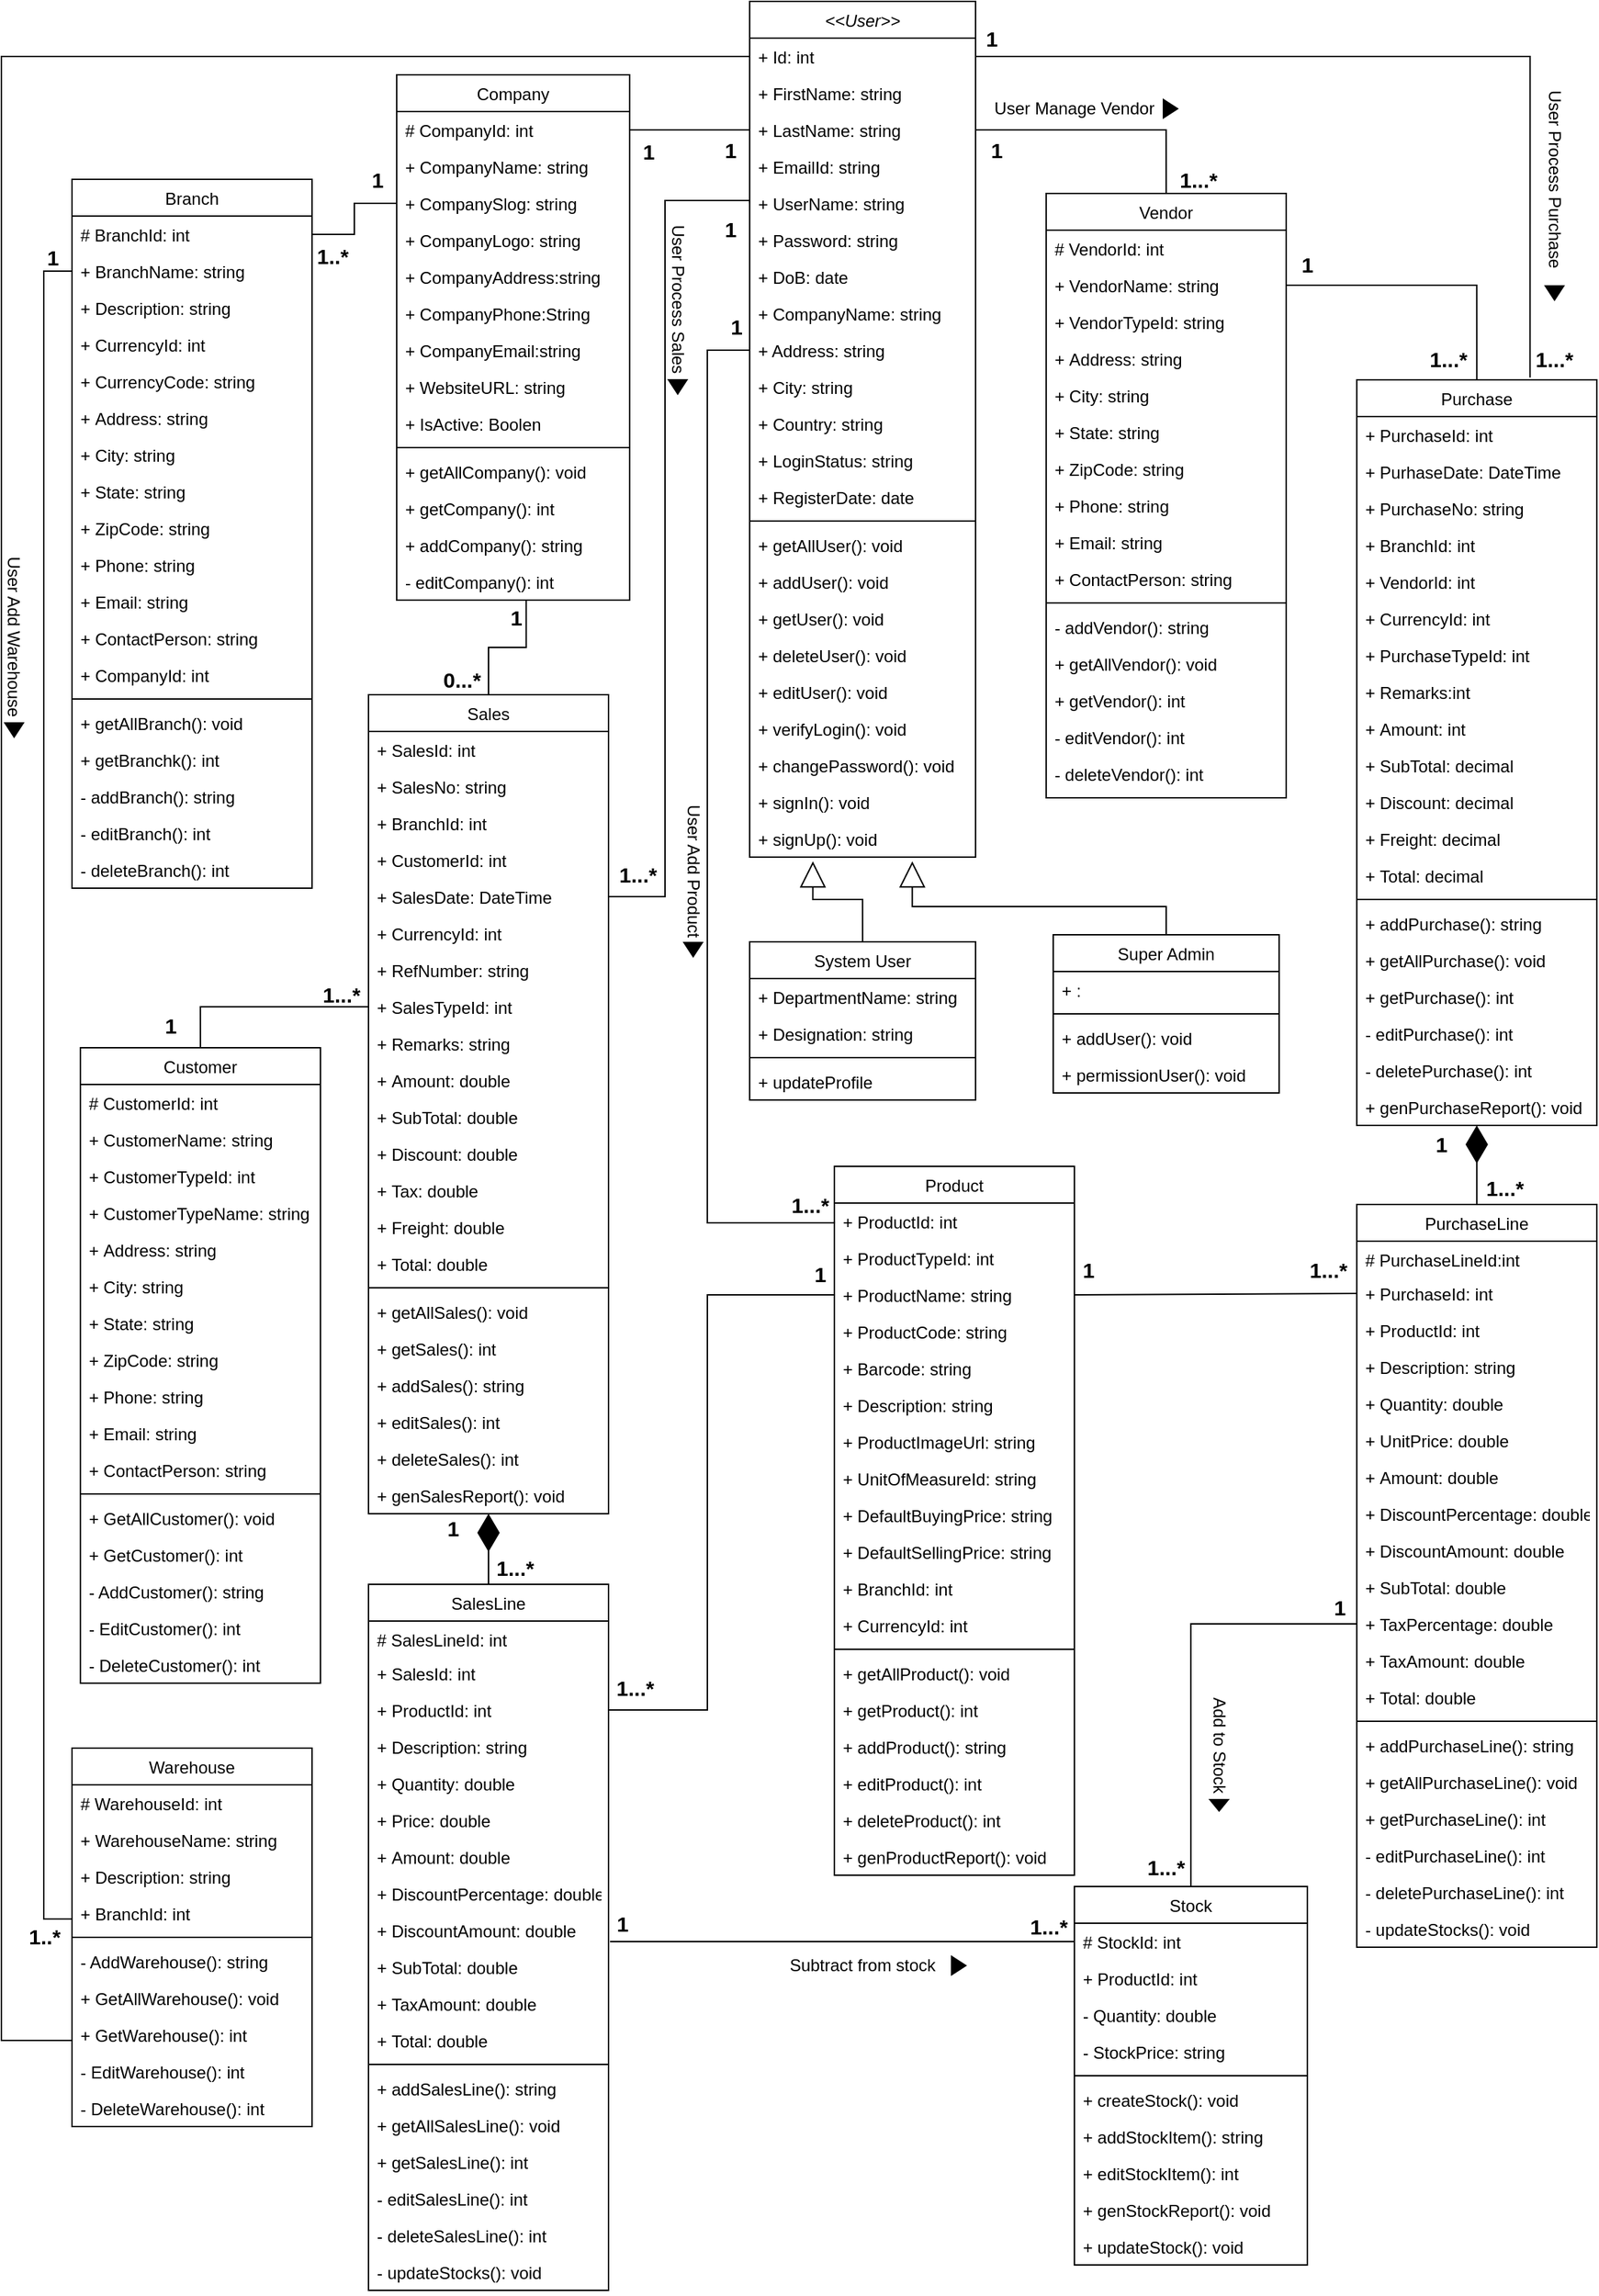 <mxfile version="21.2.1" type="device">
  <diagram id="C5RBs43oDa-KdzZeNtuy" name="Page-1">
    <mxGraphModel dx="2603" dy="854" grid="1" gridSize="10" guides="1" tooltips="1" connect="1" arrows="1" fold="1" page="1" pageScale="1" pageWidth="1169" pageHeight="1654" math="0" shadow="0">
      <root>
        <mxCell id="WIyWlLk6GJQsqaUBKTNV-0" />
        <mxCell id="WIyWlLk6GJQsqaUBKTNV-1" parent="WIyWlLk6GJQsqaUBKTNV-0" />
        <mxCell id="irX9cPTo-ZEUXYDPEegB-9" value="Customer" style="swimlane;fontStyle=0;align=center;verticalAlign=top;childLayout=stackLayout;horizontal=1;startSize=26;horizontalStack=0;resizeParent=1;resizeLast=0;collapsible=1;marginBottom=0;rounded=0;shadow=0;strokeWidth=1;" parent="WIyWlLk6GJQsqaUBKTNV-1" vertex="1">
          <mxGeometry x="-1094.06" y="760" width="170" height="450" as="geometry">
            <mxRectangle x="550" y="140" width="160" height="26" as="alternateBounds" />
          </mxGeometry>
        </mxCell>
        <mxCell id="irX9cPTo-ZEUXYDPEegB-10" value="# CustomerId: int" style="text;align=left;verticalAlign=top;spacingLeft=4;spacingRight=4;overflow=hidden;rotatable=0;points=[[0,0.5],[1,0.5]];portConstraint=eastwest;" parent="irX9cPTo-ZEUXYDPEegB-9" vertex="1">
          <mxGeometry y="26" width="170" height="26" as="geometry" />
        </mxCell>
        <mxCell id="irX9cPTo-ZEUXYDPEegB-11" value="+ CustomerName: string" style="text;align=left;verticalAlign=top;spacingLeft=4;spacingRight=4;overflow=hidden;rotatable=0;points=[[0,0.5],[1,0.5]];portConstraint=eastwest;rounded=0;shadow=0;html=0;" parent="irX9cPTo-ZEUXYDPEegB-9" vertex="1">
          <mxGeometry y="52" width="170" height="26" as="geometry" />
        </mxCell>
        <mxCell id="irX9cPTo-ZEUXYDPEegB-12" value="+ CustomerTypeId: int" style="text;align=left;verticalAlign=top;spacingLeft=4;spacingRight=4;overflow=hidden;rotatable=0;points=[[0,0.5],[1,0.5]];portConstraint=eastwest;rounded=0;shadow=0;html=0;" parent="irX9cPTo-ZEUXYDPEegB-9" vertex="1">
          <mxGeometry y="78" width="170" height="26" as="geometry" />
        </mxCell>
        <mxCell id="irX9cPTo-ZEUXYDPEegB-13" value="+ CustomerTypeName: string" style="text;align=left;verticalAlign=top;spacingLeft=4;spacingRight=4;overflow=hidden;rotatable=0;points=[[0,0.5],[1,0.5]];portConstraint=eastwest;rounded=0;shadow=0;html=0;" parent="irX9cPTo-ZEUXYDPEegB-9" vertex="1">
          <mxGeometry y="104" width="170" height="26" as="geometry" />
        </mxCell>
        <mxCell id="irX9cPTo-ZEUXYDPEegB-14" value="+ Address: string" style="text;align=left;verticalAlign=top;spacingLeft=4;spacingRight=4;overflow=hidden;rotatable=0;points=[[0,0.5],[1,0.5]];portConstraint=eastwest;rounded=0;shadow=0;html=0;" parent="irX9cPTo-ZEUXYDPEegB-9" vertex="1">
          <mxGeometry y="130" width="170" height="26" as="geometry" />
        </mxCell>
        <mxCell id="irX9cPTo-ZEUXYDPEegB-100" value="+ City: string" style="text;align=left;verticalAlign=top;spacingLeft=4;spacingRight=4;overflow=hidden;rotatable=0;points=[[0,0.5],[1,0.5]];portConstraint=eastwest;rounded=0;shadow=0;html=0;" parent="irX9cPTo-ZEUXYDPEegB-9" vertex="1">
          <mxGeometry y="156" width="170" height="26" as="geometry" />
        </mxCell>
        <mxCell id="irX9cPTo-ZEUXYDPEegB-101" value="+ State: string" style="text;align=left;verticalAlign=top;spacingLeft=4;spacingRight=4;overflow=hidden;rotatable=0;points=[[0,0.5],[1,0.5]];portConstraint=eastwest;rounded=0;shadow=0;html=0;" parent="irX9cPTo-ZEUXYDPEegB-9" vertex="1">
          <mxGeometry y="182" width="170" height="26" as="geometry" />
        </mxCell>
        <mxCell id="irX9cPTo-ZEUXYDPEegB-102" value="+ ZipCode: string" style="text;align=left;verticalAlign=top;spacingLeft=4;spacingRight=4;overflow=hidden;rotatable=0;points=[[0,0.5],[1,0.5]];portConstraint=eastwest;rounded=0;shadow=0;html=0;" parent="irX9cPTo-ZEUXYDPEegB-9" vertex="1">
          <mxGeometry y="208" width="170" height="26" as="geometry" />
        </mxCell>
        <mxCell id="irX9cPTo-ZEUXYDPEegB-103" value="+ Phone: string" style="text;align=left;verticalAlign=top;spacingLeft=4;spacingRight=4;overflow=hidden;rotatable=0;points=[[0,0.5],[1,0.5]];portConstraint=eastwest;rounded=0;shadow=0;html=0;" parent="irX9cPTo-ZEUXYDPEegB-9" vertex="1">
          <mxGeometry y="234" width="170" height="26" as="geometry" />
        </mxCell>
        <mxCell id="irX9cPTo-ZEUXYDPEegB-104" value="+ Email: string" style="text;align=left;verticalAlign=top;spacingLeft=4;spacingRight=4;overflow=hidden;rotatable=0;points=[[0,0.5],[1,0.5]];portConstraint=eastwest;rounded=0;shadow=0;html=0;" parent="irX9cPTo-ZEUXYDPEegB-9" vertex="1">
          <mxGeometry y="260" width="170" height="26" as="geometry" />
        </mxCell>
        <mxCell id="irX9cPTo-ZEUXYDPEegB-105" value="+ ContactPerson: string" style="text;align=left;verticalAlign=top;spacingLeft=4;spacingRight=4;overflow=hidden;rotatable=0;points=[[0,0.5],[1,0.5]];portConstraint=eastwest;rounded=0;shadow=0;html=0;" parent="irX9cPTo-ZEUXYDPEegB-9" vertex="1">
          <mxGeometry y="286" width="170" height="26" as="geometry" />
        </mxCell>
        <mxCell id="irX9cPTo-ZEUXYDPEegB-15" value="" style="line;html=1;strokeWidth=1;align=left;verticalAlign=middle;spacingTop=-1;spacingLeft=3;spacingRight=3;rotatable=0;labelPosition=right;points=[];portConstraint=eastwest;" parent="irX9cPTo-ZEUXYDPEegB-9" vertex="1">
          <mxGeometry y="312" width="170" height="8" as="geometry" />
        </mxCell>
        <mxCell id="irX9cPTo-ZEUXYDPEegB-16" value="+ GetAllCustomer(): void" style="text;align=left;verticalAlign=top;spacingLeft=4;spacingRight=4;overflow=hidden;rotatable=0;points=[[0,0.5],[1,0.5]];portConstraint=eastwest;" parent="irX9cPTo-ZEUXYDPEegB-9" vertex="1">
          <mxGeometry y="320" width="170" height="26" as="geometry" />
        </mxCell>
        <mxCell id="irX9cPTo-ZEUXYDPEegB-17" value="+ GetCustomer(): int" style="text;align=left;verticalAlign=top;spacingLeft=4;spacingRight=4;overflow=hidden;rotatable=0;points=[[0,0.5],[1,0.5]];portConstraint=eastwest;" parent="irX9cPTo-ZEUXYDPEegB-9" vertex="1">
          <mxGeometry y="346" width="170" height="26" as="geometry" />
        </mxCell>
        <mxCell id="irX9cPTo-ZEUXYDPEegB-106" value="- AddCustomer(): string" style="text;align=left;verticalAlign=top;spacingLeft=4;spacingRight=4;overflow=hidden;rotatable=0;points=[[0,0.5],[1,0.5]];portConstraint=eastwest;" parent="irX9cPTo-ZEUXYDPEegB-9" vertex="1">
          <mxGeometry y="372" width="170" height="26" as="geometry" />
        </mxCell>
        <mxCell id="irX9cPTo-ZEUXYDPEegB-108" value="- EditCustomer(): int" style="text;align=left;verticalAlign=top;spacingLeft=4;spacingRight=4;overflow=hidden;rotatable=0;points=[[0,0.5],[1,0.5]];portConstraint=eastwest;" parent="irX9cPTo-ZEUXYDPEegB-9" vertex="1">
          <mxGeometry y="398" width="170" height="26" as="geometry" />
        </mxCell>
        <mxCell id="irX9cPTo-ZEUXYDPEegB-109" value="- DeleteCustomer(): int" style="text;align=left;verticalAlign=top;spacingLeft=4;spacingRight=4;overflow=hidden;rotatable=0;points=[[0,0.5],[1,0.5]];portConstraint=eastwest;" parent="irX9cPTo-ZEUXYDPEegB-9" vertex="1">
          <mxGeometry y="424" width="170" height="26" as="geometry" />
        </mxCell>
        <mxCell id="irX9cPTo-ZEUXYDPEegB-126" value="Branch" style="swimlane;fontStyle=0;align=center;verticalAlign=top;childLayout=stackLayout;horizontal=1;startSize=26;horizontalStack=0;resizeParent=1;resizeLast=0;collapsible=1;marginBottom=0;rounded=0;shadow=0;strokeWidth=1;" parent="WIyWlLk6GJQsqaUBKTNV-1" vertex="1">
          <mxGeometry x="-1100" y="145" width="170" height="502" as="geometry">
            <mxRectangle x="550" y="140" width="160" height="26" as="alternateBounds" />
          </mxGeometry>
        </mxCell>
        <mxCell id="irX9cPTo-ZEUXYDPEegB-127" value="# BranchId: int" style="text;align=left;verticalAlign=top;spacingLeft=4;spacingRight=4;overflow=hidden;rotatable=0;points=[[0,0.5],[1,0.5]];portConstraint=eastwest;" parent="irX9cPTo-ZEUXYDPEegB-126" vertex="1">
          <mxGeometry y="26" width="170" height="26" as="geometry" />
        </mxCell>
        <mxCell id="irX9cPTo-ZEUXYDPEegB-128" value="+ BranchName: string" style="text;align=left;verticalAlign=top;spacingLeft=4;spacingRight=4;overflow=hidden;rotatable=0;points=[[0,0.5],[1,0.5]];portConstraint=eastwest;rounded=0;shadow=0;html=0;" parent="irX9cPTo-ZEUXYDPEegB-126" vertex="1">
          <mxGeometry y="52" width="170" height="26" as="geometry" />
        </mxCell>
        <mxCell id="irX9cPTo-ZEUXYDPEegB-129" value="+ Description: string" style="text;align=left;verticalAlign=top;spacingLeft=4;spacingRight=4;overflow=hidden;rotatable=0;points=[[0,0.5],[1,0.5]];portConstraint=eastwest;rounded=0;shadow=0;html=0;" parent="irX9cPTo-ZEUXYDPEegB-126" vertex="1">
          <mxGeometry y="78" width="170" height="26" as="geometry" />
        </mxCell>
        <mxCell id="irX9cPTo-ZEUXYDPEegB-130" value="+ CurrencyId: int" style="text;align=left;verticalAlign=top;spacingLeft=4;spacingRight=4;overflow=hidden;rotatable=0;points=[[0,0.5],[1,0.5]];portConstraint=eastwest;rounded=0;shadow=0;html=0;" parent="irX9cPTo-ZEUXYDPEegB-126" vertex="1">
          <mxGeometry y="104" width="170" height="26" as="geometry" />
        </mxCell>
        <mxCell id="irX9cPTo-ZEUXYDPEegB-131" value="+ CurrencyCode: string" style="text;align=left;verticalAlign=top;spacingLeft=4;spacingRight=4;overflow=hidden;rotatable=0;points=[[0,0.5],[1,0.5]];portConstraint=eastwest;rounded=0;shadow=0;html=0;" parent="irX9cPTo-ZEUXYDPEegB-126" vertex="1">
          <mxGeometry y="130" width="170" height="26" as="geometry" />
        </mxCell>
        <mxCell id="irX9cPTo-ZEUXYDPEegB-150" value="+ Address: string" style="text;align=left;verticalAlign=top;spacingLeft=4;spacingRight=4;overflow=hidden;rotatable=0;points=[[0,0.5],[1,0.5]];portConstraint=eastwest;rounded=0;shadow=0;html=0;" parent="irX9cPTo-ZEUXYDPEegB-126" vertex="1">
          <mxGeometry y="156" width="170" height="26" as="geometry" />
        </mxCell>
        <mxCell id="irX9cPTo-ZEUXYDPEegB-151" value="+ City: string" style="text;align=left;verticalAlign=top;spacingLeft=4;spacingRight=4;overflow=hidden;rotatable=0;points=[[0,0.5],[1,0.5]];portConstraint=eastwest;rounded=0;shadow=0;html=0;" parent="irX9cPTo-ZEUXYDPEegB-126" vertex="1">
          <mxGeometry y="182" width="170" height="26" as="geometry" />
        </mxCell>
        <mxCell id="irX9cPTo-ZEUXYDPEegB-152" value="+ State: string" style="text;align=left;verticalAlign=top;spacingLeft=4;spacingRight=4;overflow=hidden;rotatable=0;points=[[0,0.5],[1,0.5]];portConstraint=eastwest;rounded=0;shadow=0;html=0;" parent="irX9cPTo-ZEUXYDPEegB-126" vertex="1">
          <mxGeometry y="208" width="170" height="26" as="geometry" />
        </mxCell>
        <mxCell id="irX9cPTo-ZEUXYDPEegB-153" value="+ ZipCode: string" style="text;align=left;verticalAlign=top;spacingLeft=4;spacingRight=4;overflow=hidden;rotatable=0;points=[[0,0.5],[1,0.5]];portConstraint=eastwest;rounded=0;shadow=0;html=0;" parent="irX9cPTo-ZEUXYDPEegB-126" vertex="1">
          <mxGeometry y="234" width="170" height="26" as="geometry" />
        </mxCell>
        <mxCell id="irX9cPTo-ZEUXYDPEegB-154" value="+ Phone: string" style="text;align=left;verticalAlign=top;spacingLeft=4;spacingRight=4;overflow=hidden;rotatable=0;points=[[0,0.5],[1,0.5]];portConstraint=eastwest;rounded=0;shadow=0;html=0;" parent="irX9cPTo-ZEUXYDPEegB-126" vertex="1">
          <mxGeometry y="260" width="170" height="26" as="geometry" />
        </mxCell>
        <mxCell id="irX9cPTo-ZEUXYDPEegB-155" value="+ Email: string" style="text;align=left;verticalAlign=top;spacingLeft=4;spacingRight=4;overflow=hidden;rotatable=0;points=[[0,0.5],[1,0.5]];portConstraint=eastwest;rounded=0;shadow=0;html=0;" parent="irX9cPTo-ZEUXYDPEegB-126" vertex="1">
          <mxGeometry y="286" width="170" height="26" as="geometry" />
        </mxCell>
        <mxCell id="irX9cPTo-ZEUXYDPEegB-156" value="+ ContactPerson: string" style="text;align=left;verticalAlign=top;spacingLeft=4;spacingRight=4;overflow=hidden;rotatable=0;points=[[0,0.5],[1,0.5]];portConstraint=eastwest;rounded=0;shadow=0;html=0;" parent="irX9cPTo-ZEUXYDPEegB-126" vertex="1">
          <mxGeometry y="312" width="170" height="26" as="geometry" />
        </mxCell>
        <mxCell id="cV6NRSw-Fw0ydtcg5q4W-40" value="+ CompanyId: int" style="text;align=left;verticalAlign=top;spacingLeft=4;spacingRight=4;overflow=hidden;rotatable=0;points=[[0,0.5],[1,0.5]];portConstraint=eastwest;rounded=0;shadow=0;html=0;" parent="irX9cPTo-ZEUXYDPEegB-126" vertex="1">
          <mxGeometry y="338" width="170" height="26" as="geometry" />
        </mxCell>
        <mxCell id="irX9cPTo-ZEUXYDPEegB-132" value="" style="line;html=1;strokeWidth=1;align=left;verticalAlign=middle;spacingTop=-1;spacingLeft=3;spacingRight=3;rotatable=0;labelPosition=right;points=[];portConstraint=eastwest;" parent="irX9cPTo-ZEUXYDPEegB-126" vertex="1">
          <mxGeometry y="364" width="170" height="8" as="geometry" />
        </mxCell>
        <mxCell id="irX9cPTo-ZEUXYDPEegB-133" value="+ getAllBranch(): void" style="text;align=left;verticalAlign=top;spacingLeft=4;spacingRight=4;overflow=hidden;rotatable=0;points=[[0,0.5],[1,0.5]];portConstraint=eastwest;" parent="irX9cPTo-ZEUXYDPEegB-126" vertex="1">
          <mxGeometry y="372" width="170" height="26" as="geometry" />
        </mxCell>
        <mxCell id="irX9cPTo-ZEUXYDPEegB-134" value="+ getBranchk(): int" style="text;align=left;verticalAlign=top;spacingLeft=4;spacingRight=4;overflow=hidden;rotatable=0;points=[[0,0.5],[1,0.5]];portConstraint=eastwest;" parent="irX9cPTo-ZEUXYDPEegB-126" vertex="1">
          <mxGeometry y="398" width="170" height="26" as="geometry" />
        </mxCell>
        <mxCell id="irX9cPTo-ZEUXYDPEegB-135" value="- addBranch(): string" style="text;align=left;verticalAlign=top;spacingLeft=4;spacingRight=4;overflow=hidden;rotatable=0;points=[[0,0.5],[1,0.5]];portConstraint=eastwest;" parent="irX9cPTo-ZEUXYDPEegB-126" vertex="1">
          <mxGeometry y="424" width="170" height="26" as="geometry" />
        </mxCell>
        <mxCell id="irX9cPTo-ZEUXYDPEegB-136" value="- editBranch(): int" style="text;align=left;verticalAlign=top;spacingLeft=4;spacingRight=4;overflow=hidden;rotatable=0;points=[[0,0.5],[1,0.5]];portConstraint=eastwest;" parent="irX9cPTo-ZEUXYDPEegB-126" vertex="1">
          <mxGeometry y="450" width="170" height="26" as="geometry" />
        </mxCell>
        <mxCell id="irX9cPTo-ZEUXYDPEegB-137" value="- deleteBranch(): int" style="text;align=left;verticalAlign=top;spacingLeft=4;spacingRight=4;overflow=hidden;rotatable=0;points=[[0,0.5],[1,0.5]];portConstraint=eastwest;" parent="irX9cPTo-ZEUXYDPEegB-126" vertex="1">
          <mxGeometry y="476" width="170" height="26" as="geometry" />
        </mxCell>
        <mxCell id="irX9cPTo-ZEUXYDPEegB-157" value="Sales" style="swimlane;fontStyle=0;align=center;verticalAlign=top;childLayout=stackLayout;horizontal=1;startSize=26;horizontalStack=0;resizeParent=1;resizeLast=0;collapsible=1;marginBottom=0;rounded=0;shadow=0;strokeWidth=1;" parent="WIyWlLk6GJQsqaUBKTNV-1" vertex="1">
          <mxGeometry x="-890" y="510" width="170" height="580" as="geometry">
            <mxRectangle x="550" y="140" width="160" height="26" as="alternateBounds" />
          </mxGeometry>
        </mxCell>
        <mxCell id="irX9cPTo-ZEUXYDPEegB-158" value="+ SalesId: int" style="text;align=left;verticalAlign=top;spacingLeft=4;spacingRight=4;overflow=hidden;rotatable=0;points=[[0,0.5],[1,0.5]];portConstraint=eastwest;" parent="irX9cPTo-ZEUXYDPEegB-157" vertex="1">
          <mxGeometry y="26" width="170" height="26" as="geometry" />
        </mxCell>
        <mxCell id="irX9cPTo-ZEUXYDPEegB-159" value="+ SalesNo: string" style="text;align=left;verticalAlign=top;spacingLeft=4;spacingRight=4;overflow=hidden;rotatable=0;points=[[0,0.5],[1,0.5]];portConstraint=eastwest;rounded=0;shadow=0;html=0;" parent="irX9cPTo-ZEUXYDPEegB-157" vertex="1">
          <mxGeometry y="52" width="170" height="26" as="geometry" />
        </mxCell>
        <mxCell id="irX9cPTo-ZEUXYDPEegB-160" value="+ BranchId: int" style="text;align=left;verticalAlign=top;spacingLeft=4;spacingRight=4;overflow=hidden;rotatable=0;points=[[0,0.5],[1,0.5]];portConstraint=eastwest;rounded=0;shadow=0;html=0;" parent="irX9cPTo-ZEUXYDPEegB-157" vertex="1">
          <mxGeometry y="78" width="170" height="26" as="geometry" />
        </mxCell>
        <mxCell id="irX9cPTo-ZEUXYDPEegB-161" value="+ CustomerId: int" style="text;align=left;verticalAlign=top;spacingLeft=4;spacingRight=4;overflow=hidden;rotatable=0;points=[[0,0.5],[1,0.5]];portConstraint=eastwest;rounded=0;shadow=0;html=0;" parent="irX9cPTo-ZEUXYDPEegB-157" vertex="1">
          <mxGeometry y="104" width="170" height="26" as="geometry" />
        </mxCell>
        <mxCell id="irX9cPTo-ZEUXYDPEegB-162" value="+ SalesDate: DateTime" style="text;align=left;verticalAlign=top;spacingLeft=4;spacingRight=4;overflow=hidden;rotatable=0;points=[[0,0.5],[1,0.5]];portConstraint=eastwest;rounded=0;shadow=0;html=0;" parent="irX9cPTo-ZEUXYDPEegB-157" vertex="1">
          <mxGeometry y="130" width="170" height="26" as="geometry" />
        </mxCell>
        <mxCell id="irX9cPTo-ZEUXYDPEegB-163" value="+ CurrencyId: int" style="text;align=left;verticalAlign=top;spacingLeft=4;spacingRight=4;overflow=hidden;rotatable=0;points=[[0,0.5],[1,0.5]];portConstraint=eastwest;rounded=0;shadow=0;html=0;" parent="irX9cPTo-ZEUXYDPEegB-157" vertex="1">
          <mxGeometry y="156" width="170" height="26" as="geometry" />
        </mxCell>
        <mxCell id="irX9cPTo-ZEUXYDPEegB-164" value="+ RefNumber: string" style="text;align=left;verticalAlign=top;spacingLeft=4;spacingRight=4;overflow=hidden;rotatable=0;points=[[0,0.5],[1,0.5]];portConstraint=eastwest;rounded=0;shadow=0;html=0;" parent="irX9cPTo-ZEUXYDPEegB-157" vertex="1">
          <mxGeometry y="182" width="170" height="26" as="geometry" />
        </mxCell>
        <mxCell id="irX9cPTo-ZEUXYDPEegB-165" value="+ SalesTypeId: int" style="text;align=left;verticalAlign=top;spacingLeft=4;spacingRight=4;overflow=hidden;rotatable=0;points=[[0,0.5],[1,0.5]];portConstraint=eastwest;rounded=0;shadow=0;html=0;" parent="irX9cPTo-ZEUXYDPEegB-157" vertex="1">
          <mxGeometry y="208" width="170" height="26" as="geometry" />
        </mxCell>
        <mxCell id="irX9cPTo-ZEUXYDPEegB-166" value="+ Remarks: string" style="text;align=left;verticalAlign=top;spacingLeft=4;spacingRight=4;overflow=hidden;rotatable=0;points=[[0,0.5],[1,0.5]];portConstraint=eastwest;rounded=0;shadow=0;html=0;" parent="irX9cPTo-ZEUXYDPEegB-157" vertex="1">
          <mxGeometry y="234" width="170" height="26" as="geometry" />
        </mxCell>
        <mxCell id="irX9cPTo-ZEUXYDPEegB-167" value="+ Amount: double" style="text;align=left;verticalAlign=top;spacingLeft=4;spacingRight=4;overflow=hidden;rotatable=0;points=[[0,0.5],[1,0.5]];portConstraint=eastwest;rounded=0;shadow=0;html=0;" parent="irX9cPTo-ZEUXYDPEegB-157" vertex="1">
          <mxGeometry y="260" width="170" height="26" as="geometry" />
        </mxCell>
        <mxCell id="irX9cPTo-ZEUXYDPEegB-168" value="+ SubTotal: double" style="text;align=left;verticalAlign=top;spacingLeft=4;spacingRight=4;overflow=hidden;rotatable=0;points=[[0,0.5],[1,0.5]];portConstraint=eastwest;rounded=0;shadow=0;html=0;" parent="irX9cPTo-ZEUXYDPEegB-157" vertex="1">
          <mxGeometry y="286" width="170" height="26" as="geometry" />
        </mxCell>
        <mxCell id="irX9cPTo-ZEUXYDPEegB-169" value="+ Discount: double" style="text;align=left;verticalAlign=top;spacingLeft=4;spacingRight=4;overflow=hidden;rotatable=0;points=[[0,0.5],[1,0.5]];portConstraint=eastwest;rounded=0;shadow=0;html=0;" parent="irX9cPTo-ZEUXYDPEegB-157" vertex="1">
          <mxGeometry y="312" width="170" height="26" as="geometry" />
        </mxCell>
        <mxCell id="a_i6ThPHpZEVWeAjxaJQ-171" value="+ Tax: double" style="text;align=left;verticalAlign=top;spacingLeft=4;spacingRight=4;overflow=hidden;rotatable=0;points=[[0,0.5],[1,0.5]];portConstraint=eastwest;rounded=0;shadow=0;html=0;" parent="irX9cPTo-ZEUXYDPEegB-157" vertex="1">
          <mxGeometry y="338" width="170" height="26" as="geometry" />
        </mxCell>
        <mxCell id="a_i6ThPHpZEVWeAjxaJQ-172" value="+ Freight: double" style="text;align=left;verticalAlign=top;spacingLeft=4;spacingRight=4;overflow=hidden;rotatable=0;points=[[0,0.5],[1,0.5]];portConstraint=eastwest;rounded=0;shadow=0;html=0;" parent="irX9cPTo-ZEUXYDPEegB-157" vertex="1">
          <mxGeometry y="364" width="170" height="26" as="geometry" />
        </mxCell>
        <mxCell id="a_i6ThPHpZEVWeAjxaJQ-173" value="+ Total: double" style="text;align=left;verticalAlign=top;spacingLeft=4;spacingRight=4;overflow=hidden;rotatable=0;points=[[0,0.5],[1,0.5]];portConstraint=eastwest;rounded=0;shadow=0;html=0;" parent="irX9cPTo-ZEUXYDPEegB-157" vertex="1">
          <mxGeometry y="390" width="170" height="26" as="geometry" />
        </mxCell>
        <mxCell id="irX9cPTo-ZEUXYDPEegB-170" value="" style="line;html=1;strokeWidth=1;align=left;verticalAlign=middle;spacingTop=-1;spacingLeft=3;spacingRight=3;rotatable=0;labelPosition=right;points=[];portConstraint=eastwest;" parent="irX9cPTo-ZEUXYDPEegB-157" vertex="1">
          <mxGeometry y="416" width="170" height="8" as="geometry" />
        </mxCell>
        <mxCell id="irX9cPTo-ZEUXYDPEegB-171" value="+ getAllSales(): void" style="text;align=left;verticalAlign=top;spacingLeft=4;spacingRight=4;overflow=hidden;rotatable=0;points=[[0,0.5],[1,0.5]];portConstraint=eastwest;" parent="irX9cPTo-ZEUXYDPEegB-157" vertex="1">
          <mxGeometry y="424" width="170" height="26" as="geometry" />
        </mxCell>
        <mxCell id="irX9cPTo-ZEUXYDPEegB-172" value="+ getSales(): int" style="text;align=left;verticalAlign=top;spacingLeft=4;spacingRight=4;overflow=hidden;rotatable=0;points=[[0,0.5],[1,0.5]];portConstraint=eastwest;" parent="irX9cPTo-ZEUXYDPEegB-157" vertex="1">
          <mxGeometry y="450" width="170" height="26" as="geometry" />
        </mxCell>
        <mxCell id="irX9cPTo-ZEUXYDPEegB-173" value="+ addSales(): string" style="text;align=left;verticalAlign=top;spacingLeft=4;spacingRight=4;overflow=hidden;rotatable=0;points=[[0,0.5],[1,0.5]];portConstraint=eastwest;" parent="irX9cPTo-ZEUXYDPEegB-157" vertex="1">
          <mxGeometry y="476" width="170" height="26" as="geometry" />
        </mxCell>
        <mxCell id="irX9cPTo-ZEUXYDPEegB-174" value="+ editSales(): int" style="text;align=left;verticalAlign=top;spacingLeft=4;spacingRight=4;overflow=hidden;rotatable=0;points=[[0,0.5],[1,0.5]];portConstraint=eastwest;" parent="irX9cPTo-ZEUXYDPEegB-157" vertex="1">
          <mxGeometry y="502" width="170" height="26" as="geometry" />
        </mxCell>
        <mxCell id="irX9cPTo-ZEUXYDPEegB-175" value="+ deleteSales(): int" style="text;align=left;verticalAlign=top;spacingLeft=4;spacingRight=4;overflow=hidden;rotatable=0;points=[[0,0.5,0,0,0],[0.5,1,0,0,3],[1,0.5,0,0,0]];portConstraint=eastwest;" parent="irX9cPTo-ZEUXYDPEegB-157" vertex="1">
          <mxGeometry y="528" width="170" height="26" as="geometry" />
        </mxCell>
        <mxCell id="f7KLKS030bs4xlXUNfAS-4" value="+ genSalesReport(): void" style="text;align=left;verticalAlign=top;spacingLeft=4;spacingRight=4;overflow=hidden;rotatable=0;points=[[0,0.5],[1,0.5]];portConstraint=eastwest;" vertex="1" parent="irX9cPTo-ZEUXYDPEegB-157">
          <mxGeometry y="554" width="170" height="26" as="geometry" />
        </mxCell>
        <mxCell id="a_i6ThPHpZEVWeAjxaJQ-5" value="Product" style="swimlane;fontStyle=0;align=center;verticalAlign=top;childLayout=stackLayout;horizontal=1;startSize=26;horizontalStack=0;resizeParent=1;resizeLast=0;collapsible=1;marginBottom=0;rounded=0;shadow=0;strokeWidth=1;" parent="WIyWlLk6GJQsqaUBKTNV-1" vertex="1">
          <mxGeometry x="-560.06" y="844" width="170" height="502" as="geometry">
            <mxRectangle x="550" y="140" width="160" height="26" as="alternateBounds" />
          </mxGeometry>
        </mxCell>
        <mxCell id="a_i6ThPHpZEVWeAjxaJQ-6" value="+ ProductId: int" style="text;align=left;verticalAlign=top;spacingLeft=4;spacingRight=4;overflow=hidden;rotatable=0;points=[[0,0.5],[1,0.5]];portConstraint=eastwest;" parent="a_i6ThPHpZEVWeAjxaJQ-5" vertex="1">
          <mxGeometry y="26" width="170" height="26" as="geometry" />
        </mxCell>
        <mxCell id="a_i6ThPHpZEVWeAjxaJQ-7" value="+ ProductTypeId: int" style="text;align=left;verticalAlign=top;spacingLeft=4;spacingRight=4;overflow=hidden;rotatable=0;points=[[0,0.5],[1,0.5]];portConstraint=eastwest;rounded=0;shadow=0;html=0;" parent="a_i6ThPHpZEVWeAjxaJQ-5" vertex="1">
          <mxGeometry y="52" width="170" height="26" as="geometry" />
        </mxCell>
        <mxCell id="a_i6ThPHpZEVWeAjxaJQ-8" value="+ ProductName: string" style="text;align=left;verticalAlign=top;spacingLeft=4;spacingRight=4;overflow=hidden;rotatable=0;points=[[0,0.5],[1,0.5]];portConstraint=eastwest;rounded=0;shadow=0;html=0;" parent="a_i6ThPHpZEVWeAjxaJQ-5" vertex="1">
          <mxGeometry y="78" width="170" height="26" as="geometry" />
        </mxCell>
        <mxCell id="a_i6ThPHpZEVWeAjxaJQ-9" value="+ ProductCode: string" style="text;align=left;verticalAlign=top;spacingLeft=4;spacingRight=4;overflow=hidden;rotatable=0;points=[[0,0.5],[1,0.5]];portConstraint=eastwest;rounded=0;shadow=0;html=0;" parent="a_i6ThPHpZEVWeAjxaJQ-5" vertex="1">
          <mxGeometry y="104" width="170" height="26" as="geometry" />
        </mxCell>
        <mxCell id="a_i6ThPHpZEVWeAjxaJQ-10" value="+ Barcode: string" style="text;align=left;verticalAlign=top;spacingLeft=4;spacingRight=4;overflow=hidden;rotatable=0;points=[[0,0.5],[1,0.5]];portConstraint=eastwest;rounded=0;shadow=0;html=0;" parent="a_i6ThPHpZEVWeAjxaJQ-5" vertex="1">
          <mxGeometry y="130" width="170" height="26" as="geometry" />
        </mxCell>
        <mxCell id="a_i6ThPHpZEVWeAjxaJQ-11" value="+ Description: string" style="text;align=left;verticalAlign=top;spacingLeft=4;spacingRight=4;overflow=hidden;rotatable=0;points=[[0,0.5],[1,0.5]];portConstraint=eastwest;rounded=0;shadow=0;html=0;" parent="a_i6ThPHpZEVWeAjxaJQ-5" vertex="1">
          <mxGeometry y="156" width="170" height="26" as="geometry" />
        </mxCell>
        <mxCell id="a_i6ThPHpZEVWeAjxaJQ-12" value="+ ProductImageUrl: string" style="text;align=left;verticalAlign=top;spacingLeft=4;spacingRight=4;overflow=hidden;rotatable=0;points=[[0,0.5],[1,0.5]];portConstraint=eastwest;rounded=0;shadow=0;html=0;" parent="a_i6ThPHpZEVWeAjxaJQ-5" vertex="1">
          <mxGeometry y="182" width="170" height="26" as="geometry" />
        </mxCell>
        <mxCell id="a_i6ThPHpZEVWeAjxaJQ-13" value="+ UnitOfMeasureId: string" style="text;align=left;verticalAlign=top;spacingLeft=4;spacingRight=4;overflow=hidden;rotatable=0;points=[[0,0.5],[1,0.5]];portConstraint=eastwest;rounded=0;shadow=0;html=0;" parent="a_i6ThPHpZEVWeAjxaJQ-5" vertex="1">
          <mxGeometry y="208" width="170" height="26" as="geometry" />
        </mxCell>
        <mxCell id="a_i6ThPHpZEVWeAjxaJQ-14" value="+ DefaultBuyingPrice: string" style="text;align=left;verticalAlign=top;spacingLeft=4;spacingRight=4;overflow=hidden;rotatable=0;points=[[0,0.5],[1,0.5]];portConstraint=eastwest;rounded=0;shadow=0;html=0;" parent="a_i6ThPHpZEVWeAjxaJQ-5" vertex="1">
          <mxGeometry y="234" width="170" height="26" as="geometry" />
        </mxCell>
        <mxCell id="a_i6ThPHpZEVWeAjxaJQ-15" value="+ DefaultSellingPrice: string" style="text;align=left;verticalAlign=top;spacingLeft=4;spacingRight=4;overflow=hidden;rotatable=0;points=[[0,0.5],[1,0.5]];portConstraint=eastwest;rounded=0;shadow=0;html=0;" parent="a_i6ThPHpZEVWeAjxaJQ-5" vertex="1">
          <mxGeometry y="260" width="170" height="26" as="geometry" />
        </mxCell>
        <mxCell id="a_i6ThPHpZEVWeAjxaJQ-16" value="+ BranchId: int" style="text;align=left;verticalAlign=top;spacingLeft=4;spacingRight=4;overflow=hidden;rotatable=0;points=[[0,0.5],[1,0.5]];portConstraint=eastwest;rounded=0;shadow=0;html=0;" parent="a_i6ThPHpZEVWeAjxaJQ-5" vertex="1">
          <mxGeometry y="286" width="170" height="26" as="geometry" />
        </mxCell>
        <mxCell id="a_i6ThPHpZEVWeAjxaJQ-23" value="+ CurrencyId: int" style="text;align=left;verticalAlign=top;spacingLeft=4;spacingRight=4;overflow=hidden;rotatable=0;points=[[0,0.5],[1,0.5]];portConstraint=eastwest;rounded=0;shadow=0;html=0;" parent="a_i6ThPHpZEVWeAjxaJQ-5" vertex="1">
          <mxGeometry y="312" width="170" height="26" as="geometry" />
        </mxCell>
        <mxCell id="a_i6ThPHpZEVWeAjxaJQ-17" value="" style="line;html=1;strokeWidth=1;align=left;verticalAlign=middle;spacingTop=-1;spacingLeft=3;spacingRight=3;rotatable=0;labelPosition=right;points=[];portConstraint=eastwest;" parent="a_i6ThPHpZEVWeAjxaJQ-5" vertex="1">
          <mxGeometry y="338" width="170" height="8" as="geometry" />
        </mxCell>
        <mxCell id="a_i6ThPHpZEVWeAjxaJQ-18" value="+ getAllProduct(): void" style="text;align=left;verticalAlign=top;spacingLeft=4;spacingRight=4;overflow=hidden;rotatable=0;points=[[0,0.5],[1,0.5]];portConstraint=eastwest;" parent="a_i6ThPHpZEVWeAjxaJQ-5" vertex="1">
          <mxGeometry y="346" width="170" height="26" as="geometry" />
        </mxCell>
        <mxCell id="a_i6ThPHpZEVWeAjxaJQ-19" value="+ getProduct(): int" style="text;align=left;verticalAlign=top;spacingLeft=4;spacingRight=4;overflow=hidden;rotatable=0;points=[[0,0.5],[1,0.5]];portConstraint=eastwest;" parent="a_i6ThPHpZEVWeAjxaJQ-5" vertex="1">
          <mxGeometry y="372" width="170" height="26" as="geometry" />
        </mxCell>
        <mxCell id="a_i6ThPHpZEVWeAjxaJQ-20" value="+ addProduct(): string" style="text;align=left;verticalAlign=top;spacingLeft=4;spacingRight=4;overflow=hidden;rotatable=0;points=[[0,0.5],[1,0.5]];portConstraint=eastwest;" parent="a_i6ThPHpZEVWeAjxaJQ-5" vertex="1">
          <mxGeometry y="398" width="170" height="26" as="geometry" />
        </mxCell>
        <mxCell id="a_i6ThPHpZEVWeAjxaJQ-21" value="+ editProduct(): int" style="text;align=left;verticalAlign=top;spacingLeft=4;spacingRight=4;overflow=hidden;rotatable=0;points=[[0,0.5],[1,0.5]];portConstraint=eastwest;" parent="a_i6ThPHpZEVWeAjxaJQ-5" vertex="1">
          <mxGeometry y="424" width="170" height="26" as="geometry" />
        </mxCell>
        <mxCell id="17mFkIpIJs7urUk_jN5K-42" value="+ deleteProduct(): int" style="text;align=left;verticalAlign=top;spacingLeft=4;spacingRight=4;overflow=hidden;rotatable=0;points=[[0,0.5],[1,0.5]];portConstraint=eastwest;" parent="a_i6ThPHpZEVWeAjxaJQ-5" vertex="1">
          <mxGeometry y="450" width="170" height="26" as="geometry" />
        </mxCell>
        <mxCell id="a_i6ThPHpZEVWeAjxaJQ-22" value="+ genProductReport(): void" style="text;align=left;verticalAlign=top;spacingLeft=4;spacingRight=4;overflow=hidden;rotatable=0;points=[[0,0.5],[1,0.5]];portConstraint=eastwest;" parent="a_i6ThPHpZEVWeAjxaJQ-5" vertex="1">
          <mxGeometry y="476" width="170" height="26" as="geometry" />
        </mxCell>
        <mxCell id="a_i6ThPHpZEVWeAjxaJQ-35" value="Purchase" style="swimlane;fontStyle=0;align=center;verticalAlign=top;childLayout=stackLayout;horizontal=1;startSize=26;horizontalStack=0;resizeParent=1;resizeLast=0;collapsible=1;marginBottom=0;rounded=0;shadow=0;strokeWidth=1;" parent="WIyWlLk6GJQsqaUBKTNV-1" vertex="1">
          <mxGeometry x="-190.06" y="287" width="170" height="528" as="geometry">
            <mxRectangle x="550" y="140" width="160" height="26" as="alternateBounds" />
          </mxGeometry>
        </mxCell>
        <mxCell id="a_i6ThPHpZEVWeAjxaJQ-36" value="+ PurchaseId: int" style="text;align=left;verticalAlign=top;spacingLeft=4;spacingRight=4;overflow=hidden;rotatable=0;points=[[0,0.5],[1,0.5]];portConstraint=eastwest;" parent="a_i6ThPHpZEVWeAjxaJQ-35" vertex="1">
          <mxGeometry y="26" width="170" height="26" as="geometry" />
        </mxCell>
        <mxCell id="a_i6ThPHpZEVWeAjxaJQ-37" value="+ PurhaseDate: DateTime" style="text;align=left;verticalAlign=top;spacingLeft=4;spacingRight=4;overflow=hidden;rotatable=0;points=[[0,0.5],[1,0.5]];portConstraint=eastwest;rounded=0;shadow=0;html=0;" parent="a_i6ThPHpZEVWeAjxaJQ-35" vertex="1">
          <mxGeometry y="52" width="170" height="26" as="geometry" />
        </mxCell>
        <mxCell id="a_i6ThPHpZEVWeAjxaJQ-38" value="+ PurchaseNo: string" style="text;align=left;verticalAlign=top;spacingLeft=4;spacingRight=4;overflow=hidden;rotatable=0;points=[[0,0.5],[1,0.5]];portConstraint=eastwest;rounded=0;shadow=0;html=0;" parent="a_i6ThPHpZEVWeAjxaJQ-35" vertex="1">
          <mxGeometry y="78" width="170" height="26" as="geometry" />
        </mxCell>
        <mxCell id="a_i6ThPHpZEVWeAjxaJQ-39" value="+ BranchId: int" style="text;align=left;verticalAlign=top;spacingLeft=4;spacingRight=4;overflow=hidden;rotatable=0;points=[[0,0.5],[1,0.5]];portConstraint=eastwest;rounded=0;shadow=0;html=0;" parent="a_i6ThPHpZEVWeAjxaJQ-35" vertex="1">
          <mxGeometry y="104" width="170" height="26" as="geometry" />
        </mxCell>
        <mxCell id="a_i6ThPHpZEVWeAjxaJQ-40" value="+ VendorId: int" style="text;align=left;verticalAlign=top;spacingLeft=4;spacingRight=4;overflow=hidden;rotatable=0;points=[[0,0.5],[1,0.5]];portConstraint=eastwest;rounded=0;shadow=0;html=0;" parent="a_i6ThPHpZEVWeAjxaJQ-35" vertex="1">
          <mxGeometry y="130" width="170" height="26" as="geometry" />
        </mxCell>
        <mxCell id="a_i6ThPHpZEVWeAjxaJQ-41" value="+ CurrencyId: int" style="text;align=left;verticalAlign=top;spacingLeft=4;spacingRight=4;overflow=hidden;rotatable=0;points=[[0,0.5],[1,0.5]];portConstraint=eastwest;rounded=0;shadow=0;html=0;" parent="a_i6ThPHpZEVWeAjxaJQ-35" vertex="1">
          <mxGeometry y="156" width="170" height="26" as="geometry" />
        </mxCell>
        <mxCell id="a_i6ThPHpZEVWeAjxaJQ-42" value="+ PurchaseTypeId: int" style="text;align=left;verticalAlign=top;spacingLeft=4;spacingRight=4;overflow=hidden;rotatable=0;points=[[0,0.5],[1,0.5]];portConstraint=eastwest;rounded=0;shadow=0;html=0;" parent="a_i6ThPHpZEVWeAjxaJQ-35" vertex="1">
          <mxGeometry y="182" width="170" height="26" as="geometry" />
        </mxCell>
        <mxCell id="a_i6ThPHpZEVWeAjxaJQ-43" value="+ Remarks:int" style="text;align=left;verticalAlign=top;spacingLeft=4;spacingRight=4;overflow=hidden;rotatable=0;points=[[0,0.5],[1,0.5]];portConstraint=eastwest;rounded=0;shadow=0;html=0;" parent="a_i6ThPHpZEVWeAjxaJQ-35" vertex="1">
          <mxGeometry y="208" width="170" height="26" as="geometry" />
        </mxCell>
        <mxCell id="a_i6ThPHpZEVWeAjxaJQ-44" value="+ Amount: int" style="text;align=left;verticalAlign=top;spacingLeft=4;spacingRight=4;overflow=hidden;rotatable=0;points=[[0,0.5],[1,0.5]];portConstraint=eastwest;rounded=0;shadow=0;html=0;" parent="a_i6ThPHpZEVWeAjxaJQ-35" vertex="1">
          <mxGeometry y="234" width="170" height="26" as="geometry" />
        </mxCell>
        <mxCell id="a_i6ThPHpZEVWeAjxaJQ-45" value="+ SubTotal: decimal" style="text;align=left;verticalAlign=top;spacingLeft=4;spacingRight=4;overflow=hidden;rotatable=0;points=[[0,0.5],[1,0.5]];portConstraint=eastwest;rounded=0;shadow=0;html=0;" parent="a_i6ThPHpZEVWeAjxaJQ-35" vertex="1">
          <mxGeometry y="260" width="170" height="26" as="geometry" />
        </mxCell>
        <mxCell id="a_i6ThPHpZEVWeAjxaJQ-46" value="+ Discount: decimal" style="text;align=left;verticalAlign=top;spacingLeft=4;spacingRight=4;overflow=hidden;rotatable=0;points=[[0,0.5],[1,0.5]];portConstraint=eastwest;rounded=0;shadow=0;html=0;" parent="a_i6ThPHpZEVWeAjxaJQ-35" vertex="1">
          <mxGeometry y="286" width="170" height="26" as="geometry" />
        </mxCell>
        <mxCell id="a_i6ThPHpZEVWeAjxaJQ-47" value="+ Freight: decimal" style="text;align=left;verticalAlign=top;spacingLeft=4;spacingRight=4;overflow=hidden;rotatable=0;points=[[0,0.5],[1,0.5]];portConstraint=eastwest;rounded=0;shadow=0;html=0;" parent="a_i6ThPHpZEVWeAjxaJQ-35" vertex="1">
          <mxGeometry y="312" width="170" height="26" as="geometry" />
        </mxCell>
        <mxCell id="a_i6ThPHpZEVWeAjxaJQ-54" value="+ Total: decimal" style="text;align=left;verticalAlign=top;spacingLeft=4;spacingRight=4;overflow=hidden;rotatable=0;points=[[0,0.5],[1,0.5]];portConstraint=eastwest;rounded=0;shadow=0;html=0;" parent="a_i6ThPHpZEVWeAjxaJQ-35" vertex="1">
          <mxGeometry y="338" width="170" height="26" as="geometry" />
        </mxCell>
        <mxCell id="a_i6ThPHpZEVWeAjxaJQ-48" value="" style="line;html=1;strokeWidth=1;align=left;verticalAlign=middle;spacingTop=-1;spacingLeft=3;spacingRight=3;rotatable=0;labelPosition=right;points=[];portConstraint=eastwest;" parent="a_i6ThPHpZEVWeAjxaJQ-35" vertex="1">
          <mxGeometry y="364" width="170" height="8" as="geometry" />
        </mxCell>
        <mxCell id="a_i6ThPHpZEVWeAjxaJQ-51" value="+ addPurchase(): string" style="text;align=left;verticalAlign=top;spacingLeft=4;spacingRight=4;overflow=hidden;rotatable=0;points=[[0,0.5],[1,0.5]];portConstraint=eastwest;" parent="a_i6ThPHpZEVWeAjxaJQ-35" vertex="1">
          <mxGeometry y="372" width="170" height="26" as="geometry" />
        </mxCell>
        <mxCell id="a_i6ThPHpZEVWeAjxaJQ-49" value="+ getAllPurchase(): void" style="text;align=left;verticalAlign=top;spacingLeft=4;spacingRight=4;overflow=hidden;rotatable=0;points=[[0,0.5],[1,0.5]];portConstraint=eastwest;" parent="a_i6ThPHpZEVWeAjxaJQ-35" vertex="1">
          <mxGeometry y="398" width="170" height="26" as="geometry" />
        </mxCell>
        <mxCell id="a_i6ThPHpZEVWeAjxaJQ-50" value="+ getPurchase(): int" style="text;align=left;verticalAlign=top;spacingLeft=4;spacingRight=4;overflow=hidden;rotatable=0;points=[[0,0.5],[1,0.5]];portConstraint=eastwest;" parent="a_i6ThPHpZEVWeAjxaJQ-35" vertex="1">
          <mxGeometry y="424" width="170" height="26" as="geometry" />
        </mxCell>
        <mxCell id="a_i6ThPHpZEVWeAjxaJQ-52" value="- editPurchase(): int" style="text;align=left;verticalAlign=top;spacingLeft=4;spacingRight=4;overflow=hidden;rotatable=0;points=[[0,0.5],[1,0.5]];portConstraint=eastwest;" parent="a_i6ThPHpZEVWeAjxaJQ-35" vertex="1">
          <mxGeometry y="450" width="170" height="26" as="geometry" />
        </mxCell>
        <mxCell id="a_i6ThPHpZEVWeAjxaJQ-53" value="- deletePurchase(): int" style="text;align=left;verticalAlign=top;spacingLeft=4;spacingRight=4;overflow=hidden;rotatable=0;points=[[0,0.5],[1,0.5]];portConstraint=eastwest;" parent="a_i6ThPHpZEVWeAjxaJQ-35" vertex="1">
          <mxGeometry y="476" width="170" height="26" as="geometry" />
        </mxCell>
        <mxCell id="f7KLKS030bs4xlXUNfAS-5" value="+ genPurchaseReport(): void" style="text;align=left;verticalAlign=top;spacingLeft=4;spacingRight=4;overflow=hidden;rotatable=0;points=[[0,0.5],[1,0.5]];portConstraint=eastwest;" vertex="1" parent="a_i6ThPHpZEVWeAjxaJQ-35">
          <mxGeometry y="502" width="170" height="26" as="geometry" />
        </mxCell>
        <mxCell id="a_i6ThPHpZEVWeAjxaJQ-57" value="PurchaseLine" style="swimlane;fontStyle=0;align=center;verticalAlign=top;childLayout=stackLayout;horizontal=1;startSize=26;horizontalStack=0;resizeParent=1;resizeLast=0;collapsible=1;marginBottom=0;rounded=0;shadow=0;strokeWidth=1;" parent="WIyWlLk6GJQsqaUBKTNV-1" vertex="1">
          <mxGeometry x="-190.06" y="871" width="170" height="526" as="geometry">
            <mxRectangle x="550" y="140" width="160" height="26" as="alternateBounds" />
          </mxGeometry>
        </mxCell>
        <mxCell id="a_i6ThPHpZEVWeAjxaJQ-58" value="# PurchaseLineId:int" style="text;align=left;verticalAlign=top;spacingLeft=4;spacingRight=4;overflow=hidden;rotatable=0;points=[[0,0.5],[1,0.5]];portConstraint=eastwest;" parent="a_i6ThPHpZEVWeAjxaJQ-57" vertex="1">
          <mxGeometry y="26" width="170" height="24" as="geometry" />
        </mxCell>
        <mxCell id="a_i6ThPHpZEVWeAjxaJQ-59" value="+ PurchaseId: int" style="text;align=left;verticalAlign=top;spacingLeft=4;spacingRight=4;overflow=hidden;rotatable=0;points=[[0,0.5],[1,0.5]];portConstraint=eastwest;rounded=0;shadow=0;html=0;" parent="a_i6ThPHpZEVWeAjxaJQ-57" vertex="1">
          <mxGeometry y="50" width="170" height="26" as="geometry" />
        </mxCell>
        <mxCell id="a_i6ThPHpZEVWeAjxaJQ-60" value="+ ProductId: int" style="text;align=left;verticalAlign=top;spacingLeft=4;spacingRight=4;overflow=hidden;rotatable=0;points=[[0,0.5],[1,0.5]];portConstraint=eastwest;rounded=0;shadow=0;html=0;" parent="a_i6ThPHpZEVWeAjxaJQ-57" vertex="1">
          <mxGeometry y="76" width="170" height="26" as="geometry" />
        </mxCell>
        <mxCell id="a_i6ThPHpZEVWeAjxaJQ-61" value="+ Description: string" style="text;align=left;verticalAlign=top;spacingLeft=4;spacingRight=4;overflow=hidden;rotatable=0;points=[[0,0.5],[1,0.5]];portConstraint=eastwest;rounded=0;shadow=0;html=0;" parent="a_i6ThPHpZEVWeAjxaJQ-57" vertex="1">
          <mxGeometry y="102" width="170" height="26" as="geometry" />
        </mxCell>
        <mxCell id="a_i6ThPHpZEVWeAjxaJQ-62" value="+ Quantity: double" style="text;align=left;verticalAlign=top;spacingLeft=4;spacingRight=4;overflow=hidden;rotatable=0;points=[[0,0.5],[1,0.5]];portConstraint=eastwest;rounded=0;shadow=0;html=0;" parent="a_i6ThPHpZEVWeAjxaJQ-57" vertex="1">
          <mxGeometry y="128" width="170" height="26" as="geometry" />
        </mxCell>
        <mxCell id="a_i6ThPHpZEVWeAjxaJQ-63" value="+ UnitPrice: double" style="text;align=left;verticalAlign=top;spacingLeft=4;spacingRight=4;overflow=hidden;rotatable=0;points=[[0,0.5],[1,0.5]];portConstraint=eastwest;rounded=0;shadow=0;html=0;" parent="a_i6ThPHpZEVWeAjxaJQ-57" vertex="1">
          <mxGeometry y="154" width="170" height="26" as="geometry" />
        </mxCell>
        <mxCell id="a_i6ThPHpZEVWeAjxaJQ-64" value="+ Amount: double" style="text;align=left;verticalAlign=top;spacingLeft=4;spacingRight=4;overflow=hidden;rotatable=0;points=[[0,0.5],[1,0.5]];portConstraint=eastwest;rounded=0;shadow=0;html=0;" parent="a_i6ThPHpZEVWeAjxaJQ-57" vertex="1">
          <mxGeometry y="180" width="170" height="26" as="geometry" />
        </mxCell>
        <mxCell id="a_i6ThPHpZEVWeAjxaJQ-65" value="+ DiscountPercentage: double" style="text;align=left;verticalAlign=top;spacingLeft=4;spacingRight=4;overflow=hidden;rotatable=0;points=[[0,0.5],[1,0.5]];portConstraint=eastwest;rounded=0;shadow=0;html=0;" parent="a_i6ThPHpZEVWeAjxaJQ-57" vertex="1">
          <mxGeometry y="206" width="170" height="26" as="geometry" />
        </mxCell>
        <mxCell id="a_i6ThPHpZEVWeAjxaJQ-66" value="+ DiscountAmount: double" style="text;align=left;verticalAlign=top;spacingLeft=4;spacingRight=4;overflow=hidden;rotatable=0;points=[[0,0.5],[1,0.5]];portConstraint=eastwest;rounded=0;shadow=0;html=0;" parent="a_i6ThPHpZEVWeAjxaJQ-57" vertex="1">
          <mxGeometry y="232" width="170" height="26" as="geometry" />
        </mxCell>
        <mxCell id="a_i6ThPHpZEVWeAjxaJQ-67" value="+ SubTotal: double" style="text;align=left;verticalAlign=top;spacingLeft=4;spacingRight=4;overflow=hidden;rotatable=0;points=[[0,0.5],[1,0.5]];portConstraint=eastwest;rounded=0;shadow=0;html=0;" parent="a_i6ThPHpZEVWeAjxaJQ-57" vertex="1">
          <mxGeometry y="258" width="170" height="26" as="geometry" />
        </mxCell>
        <mxCell id="a_i6ThPHpZEVWeAjxaJQ-68" value="+ TaxPercentage: double" style="text;align=left;verticalAlign=top;spacingLeft=4;spacingRight=4;overflow=hidden;rotatable=0;points=[[0,0.5],[1,0.5]];portConstraint=eastwest;rounded=0;shadow=0;html=0;" parent="a_i6ThPHpZEVWeAjxaJQ-57" vertex="1">
          <mxGeometry y="284" width="170" height="26" as="geometry" />
        </mxCell>
        <mxCell id="a_i6ThPHpZEVWeAjxaJQ-69" value="+ TaxAmount: double" style="text;align=left;verticalAlign=top;spacingLeft=4;spacingRight=4;overflow=hidden;rotatable=0;points=[[0,0.5],[1,0.5]];portConstraint=eastwest;rounded=0;shadow=0;html=0;" parent="a_i6ThPHpZEVWeAjxaJQ-57" vertex="1">
          <mxGeometry y="310" width="170" height="26" as="geometry" />
        </mxCell>
        <mxCell id="a_i6ThPHpZEVWeAjxaJQ-70" value="+ Total: double" style="text;align=left;verticalAlign=top;spacingLeft=4;spacingRight=4;overflow=hidden;rotatable=0;points=[[0,0.5],[1,0.5]];portConstraint=eastwest;rounded=0;shadow=0;html=0;" parent="a_i6ThPHpZEVWeAjxaJQ-57" vertex="1">
          <mxGeometry y="336" width="170" height="26" as="geometry" />
        </mxCell>
        <mxCell id="a_i6ThPHpZEVWeAjxaJQ-71" value="" style="line;html=1;strokeWidth=1;align=left;verticalAlign=middle;spacingTop=-1;spacingLeft=3;spacingRight=3;rotatable=0;labelPosition=right;points=[];portConstraint=eastwest;" parent="a_i6ThPHpZEVWeAjxaJQ-57" vertex="1">
          <mxGeometry y="362" width="170" height="8" as="geometry" />
        </mxCell>
        <mxCell id="a_i6ThPHpZEVWeAjxaJQ-72" value="+ addPurchaseLine(): string" style="text;align=left;verticalAlign=top;spacingLeft=4;spacingRight=4;overflow=hidden;rotatable=0;points=[[0,0.5],[1,0.5]];portConstraint=eastwest;" parent="a_i6ThPHpZEVWeAjxaJQ-57" vertex="1">
          <mxGeometry y="370" width="170" height="26" as="geometry" />
        </mxCell>
        <mxCell id="a_i6ThPHpZEVWeAjxaJQ-73" value="+ getAllPurchaseLine(): void" style="text;align=left;verticalAlign=top;spacingLeft=4;spacingRight=4;overflow=hidden;rotatable=0;points=[[0,0.5],[1,0.5]];portConstraint=eastwest;" parent="a_i6ThPHpZEVWeAjxaJQ-57" vertex="1">
          <mxGeometry y="396" width="170" height="26" as="geometry" />
        </mxCell>
        <mxCell id="a_i6ThPHpZEVWeAjxaJQ-74" value="+ getPurchaseLine(): int" style="text;align=left;verticalAlign=top;spacingLeft=4;spacingRight=4;overflow=hidden;rotatable=0;points=[[0,0.5],[1,0.5]];portConstraint=eastwest;" parent="a_i6ThPHpZEVWeAjxaJQ-57" vertex="1">
          <mxGeometry y="422" width="170" height="26" as="geometry" />
        </mxCell>
        <mxCell id="a_i6ThPHpZEVWeAjxaJQ-75" value="- editPurchaseLine(): int" style="text;align=left;verticalAlign=top;spacingLeft=4;spacingRight=4;overflow=hidden;rotatable=0;points=[[0,0.5],[1,0.5]];portConstraint=eastwest;" parent="a_i6ThPHpZEVWeAjxaJQ-57" vertex="1">
          <mxGeometry y="448" width="170" height="26" as="geometry" />
        </mxCell>
        <mxCell id="a_i6ThPHpZEVWeAjxaJQ-76" value="- deletePurchaseLine(): int" style="text;align=left;verticalAlign=top;spacingLeft=4;spacingRight=4;overflow=hidden;rotatable=0;points=[[0,0.5],[1,0.5]];portConstraint=eastwest;" parent="a_i6ThPHpZEVWeAjxaJQ-57" vertex="1">
          <mxGeometry y="474" width="170" height="26" as="geometry" />
        </mxCell>
        <mxCell id="G5edQ5eonHe6HTx-_gR_-29" value="- updateStocks(): void" style="text;align=left;verticalAlign=top;spacingLeft=4;spacingRight=4;overflow=hidden;rotatable=0;points=[[0,0.5],[1,0.5]];portConstraint=eastwest;" parent="a_i6ThPHpZEVWeAjxaJQ-57" vertex="1">
          <mxGeometry y="500" width="170" height="26" as="geometry" />
        </mxCell>
        <mxCell id="a_i6ThPHpZEVWeAjxaJQ-87" value="Vendor" style="swimlane;fontStyle=0;align=center;verticalAlign=top;childLayout=stackLayout;horizontal=1;startSize=26;horizontalStack=0;resizeParent=1;resizeLast=0;collapsible=1;marginBottom=0;rounded=0;shadow=0;strokeWidth=1;" parent="WIyWlLk6GJQsqaUBKTNV-1" vertex="1">
          <mxGeometry x="-410.06" y="155" width="170" height="428" as="geometry">
            <mxRectangle x="550" y="140" width="160" height="26" as="alternateBounds" />
          </mxGeometry>
        </mxCell>
        <mxCell id="a_i6ThPHpZEVWeAjxaJQ-88" value="# VendorId: int" style="text;align=left;verticalAlign=top;spacingLeft=4;spacingRight=4;overflow=hidden;rotatable=0;points=[[0,0.5],[1,0.5]];portConstraint=eastwest;" parent="a_i6ThPHpZEVWeAjxaJQ-87" vertex="1">
          <mxGeometry y="26" width="170" height="26" as="geometry" />
        </mxCell>
        <mxCell id="a_i6ThPHpZEVWeAjxaJQ-89" value="+ VendorName: string" style="text;align=left;verticalAlign=top;spacingLeft=4;spacingRight=4;overflow=hidden;rotatable=0;points=[[0,0.5],[1,0.5]];portConstraint=eastwest;rounded=0;shadow=0;html=0;" parent="a_i6ThPHpZEVWeAjxaJQ-87" vertex="1">
          <mxGeometry y="52" width="170" height="26" as="geometry" />
        </mxCell>
        <mxCell id="a_i6ThPHpZEVWeAjxaJQ-90" value="+ VendorTypeId: string" style="text;align=left;verticalAlign=top;spacingLeft=4;spacingRight=4;overflow=hidden;rotatable=0;points=[[0,0.5],[1,0.5]];portConstraint=eastwest;rounded=0;shadow=0;html=0;" parent="a_i6ThPHpZEVWeAjxaJQ-87" vertex="1">
          <mxGeometry y="78" width="170" height="26" as="geometry" />
        </mxCell>
        <mxCell id="a_i6ThPHpZEVWeAjxaJQ-91" value="+ Address: string" style="text;align=left;verticalAlign=top;spacingLeft=4;spacingRight=4;overflow=hidden;rotatable=0;points=[[0,0.5],[1,0.5]];portConstraint=eastwest;rounded=0;shadow=0;html=0;" parent="a_i6ThPHpZEVWeAjxaJQ-87" vertex="1">
          <mxGeometry y="104" width="170" height="26" as="geometry" />
        </mxCell>
        <mxCell id="a_i6ThPHpZEVWeAjxaJQ-92" value="+ City: string" style="text;align=left;verticalAlign=top;spacingLeft=4;spacingRight=4;overflow=hidden;rotatable=0;points=[[0,0.5],[1,0.5]];portConstraint=eastwest;rounded=0;shadow=0;html=0;" parent="a_i6ThPHpZEVWeAjxaJQ-87" vertex="1">
          <mxGeometry y="130" width="170" height="26" as="geometry" />
        </mxCell>
        <mxCell id="a_i6ThPHpZEVWeAjxaJQ-93" value="+ State: string" style="text;align=left;verticalAlign=top;spacingLeft=4;spacingRight=4;overflow=hidden;rotatable=0;points=[[0,0.5],[1,0.5]];portConstraint=eastwest;rounded=0;shadow=0;html=0;" parent="a_i6ThPHpZEVWeAjxaJQ-87" vertex="1">
          <mxGeometry y="156" width="170" height="26" as="geometry" />
        </mxCell>
        <mxCell id="a_i6ThPHpZEVWeAjxaJQ-94" value="+ ZipCode: string" style="text;align=left;verticalAlign=top;spacingLeft=4;spacingRight=4;overflow=hidden;rotatable=0;points=[[0,0.5],[1,0.5]];portConstraint=eastwest;rounded=0;shadow=0;html=0;" parent="a_i6ThPHpZEVWeAjxaJQ-87" vertex="1">
          <mxGeometry y="182" width="170" height="26" as="geometry" />
        </mxCell>
        <mxCell id="a_i6ThPHpZEVWeAjxaJQ-95" value="+ Phone: string&#xa;" style="text;align=left;verticalAlign=top;spacingLeft=4;spacingRight=4;overflow=hidden;rotatable=0;points=[[0,0.5],[1,0.5]];portConstraint=eastwest;rounded=0;shadow=0;html=0;" parent="a_i6ThPHpZEVWeAjxaJQ-87" vertex="1">
          <mxGeometry y="208" width="170" height="26" as="geometry" />
        </mxCell>
        <mxCell id="a_i6ThPHpZEVWeAjxaJQ-96" value="+ Email: string" style="text;align=left;verticalAlign=top;spacingLeft=4;spacingRight=4;overflow=hidden;rotatable=0;points=[[0,0.5],[1,0.5]];portConstraint=eastwest;rounded=0;shadow=0;html=0;" parent="a_i6ThPHpZEVWeAjxaJQ-87" vertex="1">
          <mxGeometry y="234" width="170" height="26" as="geometry" />
        </mxCell>
        <mxCell id="a_i6ThPHpZEVWeAjxaJQ-97" value="+ ContactPerson: string" style="text;align=left;verticalAlign=top;spacingLeft=4;spacingRight=4;overflow=hidden;rotatable=0;points=[[0,0.5],[1,0.5]];portConstraint=eastwest;rounded=0;shadow=0;html=0;" parent="a_i6ThPHpZEVWeAjxaJQ-87" vertex="1">
          <mxGeometry y="260" width="170" height="26" as="geometry" />
        </mxCell>
        <mxCell id="a_i6ThPHpZEVWeAjxaJQ-101" value="" style="line;html=1;strokeWidth=1;align=left;verticalAlign=middle;spacingTop=-1;spacingLeft=3;spacingRight=3;rotatable=0;labelPosition=right;points=[];portConstraint=eastwest;" parent="a_i6ThPHpZEVWeAjxaJQ-87" vertex="1">
          <mxGeometry y="286" width="170" height="8" as="geometry" />
        </mxCell>
        <mxCell id="a_i6ThPHpZEVWeAjxaJQ-102" value="- addVendor(): string" style="text;align=left;verticalAlign=top;spacingLeft=4;spacingRight=4;overflow=hidden;rotatable=0;points=[[0,0.5],[1,0.5]];portConstraint=eastwest;" parent="a_i6ThPHpZEVWeAjxaJQ-87" vertex="1">
          <mxGeometry y="294" width="170" height="26" as="geometry" />
        </mxCell>
        <mxCell id="a_i6ThPHpZEVWeAjxaJQ-103" value="+ getAllVendor(): void" style="text;align=left;verticalAlign=top;spacingLeft=4;spacingRight=4;overflow=hidden;rotatable=0;points=[[0,0.5],[1,0.5]];portConstraint=eastwest;" parent="a_i6ThPHpZEVWeAjxaJQ-87" vertex="1">
          <mxGeometry y="320" width="170" height="26" as="geometry" />
        </mxCell>
        <mxCell id="a_i6ThPHpZEVWeAjxaJQ-104" value="+ getVendor(): int" style="text;align=left;verticalAlign=top;spacingLeft=4;spacingRight=4;overflow=hidden;rotatable=0;points=[[0,0.5],[1,0.5]];portConstraint=eastwest;" parent="a_i6ThPHpZEVWeAjxaJQ-87" vertex="1">
          <mxGeometry y="346" width="170" height="26" as="geometry" />
        </mxCell>
        <mxCell id="a_i6ThPHpZEVWeAjxaJQ-105" value="- editVendor(): int" style="text;align=left;verticalAlign=top;spacingLeft=4;spacingRight=4;overflow=hidden;rotatable=0;points=[[0,0.5],[1,0.5]];portConstraint=eastwest;" parent="a_i6ThPHpZEVWeAjxaJQ-87" vertex="1">
          <mxGeometry y="372" width="170" height="26" as="geometry" />
        </mxCell>
        <mxCell id="a_i6ThPHpZEVWeAjxaJQ-106" value="- deleteVendor(): int" style="text;align=left;verticalAlign=top;spacingLeft=4;spacingRight=4;overflow=hidden;rotatable=0;points=[[0,0.5],[1,0.5]];portConstraint=eastwest;" parent="a_i6ThPHpZEVWeAjxaJQ-87" vertex="1">
          <mxGeometry y="398" width="170" height="26" as="geometry" />
        </mxCell>
        <mxCell id="a_i6ThPHpZEVWeAjxaJQ-150" value="SalesLine" style="swimlane;fontStyle=0;align=center;verticalAlign=top;childLayout=stackLayout;horizontal=1;startSize=26;horizontalStack=0;resizeParent=1;resizeLast=0;collapsible=1;marginBottom=0;rounded=0;shadow=0;strokeWidth=1;" parent="WIyWlLk6GJQsqaUBKTNV-1" vertex="1">
          <mxGeometry x="-890" y="1140" width="170" height="500" as="geometry">
            <mxRectangle x="550" y="140" width="160" height="26" as="alternateBounds" />
          </mxGeometry>
        </mxCell>
        <mxCell id="a_i6ThPHpZEVWeAjxaJQ-151" value="# SalesLineId: int" style="text;align=left;verticalAlign=top;spacingLeft=4;spacingRight=4;overflow=hidden;rotatable=0;points=[[0,0.5],[1,0.5]];portConstraint=eastwest;" parent="a_i6ThPHpZEVWeAjxaJQ-150" vertex="1">
          <mxGeometry y="26" width="170" height="24" as="geometry" />
        </mxCell>
        <mxCell id="a_i6ThPHpZEVWeAjxaJQ-152" value="+ SalesId: int" style="text;align=left;verticalAlign=top;spacingLeft=4;spacingRight=4;overflow=hidden;rotatable=0;points=[[0,0.5],[1,0.5]];portConstraint=eastwest;rounded=0;shadow=0;html=0;" parent="a_i6ThPHpZEVWeAjxaJQ-150" vertex="1">
          <mxGeometry y="50" width="170" height="26" as="geometry" />
        </mxCell>
        <mxCell id="a_i6ThPHpZEVWeAjxaJQ-153" value="+ ProductId: int" style="text;align=left;verticalAlign=top;spacingLeft=4;spacingRight=4;overflow=hidden;rotatable=0;points=[[0,0.5],[1,0.5]];portConstraint=eastwest;rounded=0;shadow=0;html=0;" parent="a_i6ThPHpZEVWeAjxaJQ-150" vertex="1">
          <mxGeometry y="76" width="170" height="26" as="geometry" />
        </mxCell>
        <mxCell id="a_i6ThPHpZEVWeAjxaJQ-154" value="+ Description: string" style="text;align=left;verticalAlign=top;spacingLeft=4;spacingRight=4;overflow=hidden;rotatable=0;points=[[0,0.5],[1,0.5]];portConstraint=eastwest;rounded=0;shadow=0;html=0;" parent="a_i6ThPHpZEVWeAjxaJQ-150" vertex="1">
          <mxGeometry y="102" width="170" height="26" as="geometry" />
        </mxCell>
        <mxCell id="a_i6ThPHpZEVWeAjxaJQ-155" value="+ Quantity: double" style="text;align=left;verticalAlign=top;spacingLeft=4;spacingRight=4;overflow=hidden;rotatable=0;points=[[0,0.5],[1,0.5]];portConstraint=eastwest;rounded=0;shadow=0;html=0;" parent="a_i6ThPHpZEVWeAjxaJQ-150" vertex="1">
          <mxGeometry y="128" width="170" height="26" as="geometry" />
        </mxCell>
        <mxCell id="a_i6ThPHpZEVWeAjxaJQ-156" value="+ Price: double" style="text;align=left;verticalAlign=top;spacingLeft=4;spacingRight=4;overflow=hidden;rotatable=0;points=[[0,0.5],[1,0.5]];portConstraint=eastwest;rounded=0;shadow=0;html=0;" parent="a_i6ThPHpZEVWeAjxaJQ-150" vertex="1">
          <mxGeometry y="154" width="170" height="26" as="geometry" />
        </mxCell>
        <mxCell id="a_i6ThPHpZEVWeAjxaJQ-157" value="+ Amount: double" style="text;align=left;verticalAlign=top;spacingLeft=4;spacingRight=4;overflow=hidden;rotatable=0;points=[[0,0.5],[1,0.5]];portConstraint=eastwest;rounded=0;shadow=0;html=0;" parent="a_i6ThPHpZEVWeAjxaJQ-150" vertex="1">
          <mxGeometry y="180" width="170" height="26" as="geometry" />
        </mxCell>
        <mxCell id="a_i6ThPHpZEVWeAjxaJQ-158" value="+ DiscountPercentage: double" style="text;align=left;verticalAlign=top;spacingLeft=4;spacingRight=4;overflow=hidden;rotatable=0;points=[[0,0.5],[1,0.5]];portConstraint=eastwest;rounded=0;shadow=0;html=0;" parent="a_i6ThPHpZEVWeAjxaJQ-150" vertex="1">
          <mxGeometry y="206" width="170" height="26" as="geometry" />
        </mxCell>
        <mxCell id="a_i6ThPHpZEVWeAjxaJQ-159" value="+ DiscountAmount: double" style="text;align=left;verticalAlign=top;spacingLeft=4;spacingRight=4;overflow=hidden;rotatable=0;points=[[0,0.5],[1,0.5]];portConstraint=eastwest;rounded=0;shadow=0;html=0;" parent="a_i6ThPHpZEVWeAjxaJQ-150" vertex="1">
          <mxGeometry y="232" width="170" height="26" as="geometry" />
        </mxCell>
        <mxCell id="a_i6ThPHpZEVWeAjxaJQ-160" value="+ SubTotal: double" style="text;align=left;verticalAlign=top;spacingLeft=4;spacingRight=4;overflow=hidden;rotatable=0;points=[[0,0.5],[1,0.5]];portConstraint=eastwest;rounded=0;shadow=0;html=0;" parent="a_i6ThPHpZEVWeAjxaJQ-150" vertex="1">
          <mxGeometry y="258" width="170" height="26" as="geometry" />
        </mxCell>
        <mxCell id="a_i6ThPHpZEVWeAjxaJQ-161" value="+ TaxAmount: double" style="text;align=left;verticalAlign=top;spacingLeft=4;spacingRight=4;overflow=hidden;rotatable=0;points=[[0,0.5],[1,0.5]];portConstraint=eastwest;rounded=0;shadow=0;html=0;" parent="a_i6ThPHpZEVWeAjxaJQ-150" vertex="1">
          <mxGeometry y="284" width="170" height="26" as="geometry" />
        </mxCell>
        <mxCell id="a_i6ThPHpZEVWeAjxaJQ-162" value="+ Total: double" style="text;align=left;verticalAlign=top;spacingLeft=4;spacingRight=4;overflow=hidden;rotatable=0;points=[[0,0.5],[1,0.5]];portConstraint=eastwest;rounded=0;shadow=0;html=0;" parent="a_i6ThPHpZEVWeAjxaJQ-150" vertex="1">
          <mxGeometry y="310" width="170" height="26" as="geometry" />
        </mxCell>
        <mxCell id="a_i6ThPHpZEVWeAjxaJQ-164" value="" style="line;html=1;strokeWidth=1;align=left;verticalAlign=middle;spacingTop=-1;spacingLeft=3;spacingRight=3;rotatable=0;labelPosition=right;points=[];portConstraint=eastwest;" parent="a_i6ThPHpZEVWeAjxaJQ-150" vertex="1">
          <mxGeometry y="336" width="170" height="8" as="geometry" />
        </mxCell>
        <mxCell id="a_i6ThPHpZEVWeAjxaJQ-165" value="+ addSalesLine(): string" style="text;align=left;verticalAlign=top;spacingLeft=4;spacingRight=4;overflow=hidden;rotatable=0;points=[[0,0.5],[1,0.5]];portConstraint=eastwest;" parent="a_i6ThPHpZEVWeAjxaJQ-150" vertex="1">
          <mxGeometry y="344" width="170" height="26" as="geometry" />
        </mxCell>
        <mxCell id="a_i6ThPHpZEVWeAjxaJQ-166" value="+ getAllSalesLine(): void" style="text;align=left;verticalAlign=top;spacingLeft=4;spacingRight=4;overflow=hidden;rotatable=0;points=[[0,0.5],[1,0.5]];portConstraint=eastwest;" parent="a_i6ThPHpZEVWeAjxaJQ-150" vertex="1">
          <mxGeometry y="370" width="170" height="26" as="geometry" />
        </mxCell>
        <mxCell id="a_i6ThPHpZEVWeAjxaJQ-167" value="+ getSalesLine(): int" style="text;align=left;verticalAlign=top;spacingLeft=4;spacingRight=4;overflow=hidden;rotatable=0;points=[[0,0.5],[1,0.5]];portConstraint=eastwest;" parent="a_i6ThPHpZEVWeAjxaJQ-150" vertex="1">
          <mxGeometry y="396" width="170" height="26" as="geometry" />
        </mxCell>
        <mxCell id="a_i6ThPHpZEVWeAjxaJQ-168" value="- editSalesLine(): int" style="text;align=left;verticalAlign=top;spacingLeft=4;spacingRight=4;overflow=hidden;rotatable=0;points=[[0,0.5],[1,0.5]];portConstraint=eastwest;" parent="a_i6ThPHpZEVWeAjxaJQ-150" vertex="1">
          <mxGeometry y="422" width="170" height="26" as="geometry" />
        </mxCell>
        <mxCell id="a_i6ThPHpZEVWeAjxaJQ-169" value="- deleteSalesLine(): int" style="text;align=left;verticalAlign=top;spacingLeft=4;spacingRight=4;overflow=hidden;rotatable=0;points=[[0,0.5],[1,0.5]];portConstraint=eastwest;" parent="a_i6ThPHpZEVWeAjxaJQ-150" vertex="1">
          <mxGeometry y="448" width="170" height="26" as="geometry" />
        </mxCell>
        <mxCell id="G5edQ5eonHe6HTx-_gR_-28" value="- updateStocks(): void" style="text;align=left;verticalAlign=top;spacingLeft=4;spacingRight=4;overflow=hidden;rotatable=0;points=[[0,0.5],[1,0.5]];portConstraint=eastwest;" parent="a_i6ThPHpZEVWeAjxaJQ-150" vertex="1">
          <mxGeometry y="474" width="170" height="26" as="geometry" />
        </mxCell>
        <mxCell id="a_i6ThPHpZEVWeAjxaJQ-186" value="Company" style="swimlane;fontStyle=0;align=center;verticalAlign=top;childLayout=stackLayout;horizontal=1;startSize=26;horizontalStack=0;resizeParent=1;resizeLast=0;collapsible=1;marginBottom=0;rounded=0;shadow=0;strokeWidth=1;" parent="WIyWlLk6GJQsqaUBKTNV-1" vertex="1">
          <mxGeometry x="-870.06" y="71" width="165" height="372" as="geometry">
            <mxRectangle x="550" y="140" width="160" height="26" as="alternateBounds" />
          </mxGeometry>
        </mxCell>
        <mxCell id="a_i6ThPHpZEVWeAjxaJQ-187" value="# CompanyId: int" style="text;align=left;verticalAlign=top;spacingLeft=4;spacingRight=4;overflow=hidden;rotatable=0;points=[[0,0.5],[1,0.5]];portConstraint=eastwest;" parent="a_i6ThPHpZEVWeAjxaJQ-186" vertex="1">
          <mxGeometry y="26" width="165" height="26" as="geometry" />
        </mxCell>
        <mxCell id="a_i6ThPHpZEVWeAjxaJQ-188" value="+ CompanyName: string" style="text;align=left;verticalAlign=top;spacingLeft=4;spacingRight=4;overflow=hidden;rotatable=0;points=[[0,0.5],[1,0.5]];portConstraint=eastwest;rounded=0;shadow=0;html=0;" parent="a_i6ThPHpZEVWeAjxaJQ-186" vertex="1">
          <mxGeometry y="52" width="165" height="26" as="geometry" />
        </mxCell>
        <mxCell id="a_i6ThPHpZEVWeAjxaJQ-201" value="+ CompanySlog: string" style="text;align=left;verticalAlign=top;spacingLeft=4;spacingRight=4;overflow=hidden;rotatable=0;points=[[0,0.5],[1,0.5]];portConstraint=eastwest;rounded=0;shadow=0;html=0;" parent="a_i6ThPHpZEVWeAjxaJQ-186" vertex="1">
          <mxGeometry y="78" width="165" height="26" as="geometry" />
        </mxCell>
        <mxCell id="a_i6ThPHpZEVWeAjxaJQ-202" value="+ CompanyLogo: string" style="text;align=left;verticalAlign=top;spacingLeft=4;spacingRight=4;overflow=hidden;rotatable=0;points=[[0,0.5],[1,0.5]];portConstraint=eastwest;rounded=0;shadow=0;html=0;" parent="a_i6ThPHpZEVWeAjxaJQ-186" vertex="1">
          <mxGeometry y="104" width="165" height="26" as="geometry" />
        </mxCell>
        <mxCell id="a_i6ThPHpZEVWeAjxaJQ-189" value="+ CompanyAddress:string    " style="text;align=left;verticalAlign=top;spacingLeft=4;spacingRight=4;overflow=hidden;rotatable=0;points=[[0,0.5],[1,0.5]];portConstraint=eastwest;rounded=0;shadow=0;html=0;" parent="a_i6ThPHpZEVWeAjxaJQ-186" vertex="1">
          <mxGeometry y="130" width="165" height="26" as="geometry" />
        </mxCell>
        <mxCell id="a_i6ThPHpZEVWeAjxaJQ-190" value="+ CompanyPhone:String" style="text;align=left;verticalAlign=top;spacingLeft=4;spacingRight=4;overflow=hidden;rotatable=0;points=[[0,0.5],[1,0.5]];portConstraint=eastwest;rounded=0;shadow=0;html=0;" parent="a_i6ThPHpZEVWeAjxaJQ-186" vertex="1">
          <mxGeometry y="156" width="165" height="26" as="geometry" />
        </mxCell>
        <mxCell id="a_i6ThPHpZEVWeAjxaJQ-191" value="+ CompanyEmail:string" style="text;align=left;verticalAlign=top;spacingLeft=4;spacingRight=4;overflow=hidden;rotatable=0;points=[[0,0.5],[1,0.5]];portConstraint=eastwest;rounded=0;shadow=0;html=0;" parent="a_i6ThPHpZEVWeAjxaJQ-186" vertex="1">
          <mxGeometry y="182" width="165" height="26" as="geometry" />
        </mxCell>
        <mxCell id="a_i6ThPHpZEVWeAjxaJQ-198" value="+ WebsiteURL: string" style="text;align=left;verticalAlign=top;spacingLeft=4;spacingRight=4;overflow=hidden;rotatable=0;points=[[0,0.5],[1,0.5]];portConstraint=eastwest;rounded=0;shadow=0;html=0;" parent="a_i6ThPHpZEVWeAjxaJQ-186" vertex="1">
          <mxGeometry y="208" width="165" height="26" as="geometry" />
        </mxCell>
        <mxCell id="a_i6ThPHpZEVWeAjxaJQ-236" value="+ IsActive: Boolen" style="text;align=left;verticalAlign=top;spacingLeft=4;spacingRight=4;overflow=hidden;rotatable=0;points=[[0,0.5],[1,0.5]];portConstraint=eastwest;rounded=0;shadow=0;html=0;" parent="a_i6ThPHpZEVWeAjxaJQ-186" vertex="1">
          <mxGeometry y="234" width="165" height="26" as="geometry" />
        </mxCell>
        <mxCell id="a_i6ThPHpZEVWeAjxaJQ-192" value="" style="line;html=1;strokeWidth=1;align=left;verticalAlign=middle;spacingTop=-1;spacingLeft=3;spacingRight=3;rotatable=0;labelPosition=right;points=[];portConstraint=eastwest;" parent="a_i6ThPHpZEVWeAjxaJQ-186" vertex="1">
          <mxGeometry y="260" width="165" height="8" as="geometry" />
        </mxCell>
        <mxCell id="a_i6ThPHpZEVWeAjxaJQ-193" value="+ getAllCompany(): void" style="text;align=left;verticalAlign=top;spacingLeft=4;spacingRight=4;overflow=hidden;rotatable=0;points=[[0,0.5],[1,0.5]];portConstraint=eastwest;" parent="a_i6ThPHpZEVWeAjxaJQ-186" vertex="1">
          <mxGeometry y="268" width="165" height="26" as="geometry" />
        </mxCell>
        <mxCell id="a_i6ThPHpZEVWeAjxaJQ-194" value="+ getCompany(): int" style="text;align=left;verticalAlign=top;spacingLeft=4;spacingRight=4;overflow=hidden;rotatable=0;points=[[0,0.5],[1,0.5]];portConstraint=eastwest;" parent="a_i6ThPHpZEVWeAjxaJQ-186" vertex="1">
          <mxGeometry y="294" width="165" height="26" as="geometry" />
        </mxCell>
        <mxCell id="a_i6ThPHpZEVWeAjxaJQ-195" value="+ addCompany(): string" style="text;align=left;verticalAlign=top;spacingLeft=4;spacingRight=4;overflow=hidden;rotatable=0;points=[[0,0.5],[1,0.5]];portConstraint=eastwest;" parent="a_i6ThPHpZEVWeAjxaJQ-186" vertex="1">
          <mxGeometry y="320" width="165" height="26" as="geometry" />
        </mxCell>
        <mxCell id="a_i6ThPHpZEVWeAjxaJQ-196" value="- editCompany(): int" style="text;align=left;verticalAlign=top;spacingLeft=4;spacingRight=4;overflow=hidden;rotatable=0;points=[[0,0.5,0,0,0],[0.5,1,0,0,3],[1,0.5,0,0,0]];portConstraint=eastwest;" parent="a_i6ThPHpZEVWeAjxaJQ-186" vertex="1">
          <mxGeometry y="346" width="165" height="26" as="geometry" />
        </mxCell>
        <mxCell id="a_i6ThPHpZEVWeAjxaJQ-237" value="Stock" style="swimlane;fontStyle=0;align=center;verticalAlign=top;childLayout=stackLayout;horizontal=1;startSize=26;horizontalStack=0;resizeParent=1;resizeLast=0;collapsible=1;marginBottom=0;rounded=0;shadow=0;strokeWidth=1;" parent="WIyWlLk6GJQsqaUBKTNV-1" vertex="1">
          <mxGeometry x="-390.06" y="1354" width="165" height="268" as="geometry">
            <mxRectangle x="550" y="140" width="160" height="26" as="alternateBounds" />
          </mxGeometry>
        </mxCell>
        <mxCell id="a_i6ThPHpZEVWeAjxaJQ-238" value="# StockId: int" style="text;align=left;verticalAlign=top;spacingLeft=4;spacingRight=4;overflow=hidden;rotatable=0;points=[[0,0.5],[1,0.5]];portConstraint=eastwest;" parent="a_i6ThPHpZEVWeAjxaJQ-237" vertex="1">
          <mxGeometry y="26" width="165" height="26" as="geometry" />
        </mxCell>
        <mxCell id="a_i6ThPHpZEVWeAjxaJQ-239" value="+ ProductId: int" style="text;align=left;verticalAlign=top;spacingLeft=4;spacingRight=4;overflow=hidden;rotatable=0;points=[[0,0.5],[1,0.5]];portConstraint=eastwest;" parent="a_i6ThPHpZEVWeAjxaJQ-237" vertex="1">
          <mxGeometry y="52" width="165" height="26" as="geometry" />
        </mxCell>
        <mxCell id="a_i6ThPHpZEVWeAjxaJQ-240" value="- Quantity: double" style="text;align=left;verticalAlign=top;spacingLeft=4;spacingRight=4;overflow=hidden;rotatable=0;points=[[0,0.5],[1,0.5]];portConstraint=eastwest;rounded=0;shadow=0;html=0;" parent="a_i6ThPHpZEVWeAjxaJQ-237" vertex="1">
          <mxGeometry y="78" width="165" height="26" as="geometry" />
        </mxCell>
        <mxCell id="a_i6ThPHpZEVWeAjxaJQ-241" value="- StockPrice: string" style="text;align=left;verticalAlign=top;spacingLeft=4;spacingRight=4;overflow=hidden;rotatable=0;points=[[0,0.5],[1,0.5]];portConstraint=eastwest;rounded=0;shadow=0;html=0;" parent="a_i6ThPHpZEVWeAjxaJQ-237" vertex="1">
          <mxGeometry y="104" width="165" height="26" as="geometry" />
        </mxCell>
        <mxCell id="a_i6ThPHpZEVWeAjxaJQ-244" value="" style="line;html=1;strokeWidth=1;align=left;verticalAlign=middle;spacingTop=-1;spacingLeft=3;spacingRight=3;rotatable=0;labelPosition=right;points=[];portConstraint=eastwest;" parent="a_i6ThPHpZEVWeAjxaJQ-237" vertex="1">
          <mxGeometry y="130" width="165" height="8" as="geometry" />
        </mxCell>
        <mxCell id="a_i6ThPHpZEVWeAjxaJQ-245" value="+ createStock(): void" style="text;align=left;verticalAlign=top;spacingLeft=4;spacingRight=4;overflow=hidden;rotatable=0;points=[[0,0.5],[1,0.5]];portConstraint=eastwest;" parent="a_i6ThPHpZEVWeAjxaJQ-237" vertex="1">
          <mxGeometry y="138" width="165" height="26" as="geometry" />
        </mxCell>
        <mxCell id="a_i6ThPHpZEVWeAjxaJQ-248" value="+ addStockItem(): string" style="text;align=left;verticalAlign=top;spacingLeft=4;spacingRight=4;overflow=hidden;rotatable=0;points=[[0,0.5],[1,0.5]];portConstraint=eastwest;" parent="a_i6ThPHpZEVWeAjxaJQ-237" vertex="1">
          <mxGeometry y="164" width="165" height="26" as="geometry" />
        </mxCell>
        <mxCell id="a_i6ThPHpZEVWeAjxaJQ-249" value="+ editStockItem(): int" style="text;align=left;verticalAlign=top;spacingLeft=4;spacingRight=4;overflow=hidden;rotatable=0;points=[[0,0.5,0,0,0],[0.22,1,0,0,3],[0.5,1,0,0,3],[1,0.5,0,0,0]];portConstraint=eastwest;" parent="a_i6ThPHpZEVWeAjxaJQ-237" vertex="1">
          <mxGeometry y="190" width="165" height="26" as="geometry" />
        </mxCell>
        <mxCell id="f7KLKS030bs4xlXUNfAS-3" value="+ genStockReport(): void" style="text;align=left;verticalAlign=top;spacingLeft=4;spacingRight=4;overflow=hidden;rotatable=0;points=[[0,0.5],[1,0.5]];portConstraint=eastwest;" vertex="1" parent="a_i6ThPHpZEVWeAjxaJQ-237">
          <mxGeometry y="216" width="165" height="26" as="geometry" />
        </mxCell>
        <mxCell id="f7KLKS030bs4xlXUNfAS-6" value="+ updateStock(): void" style="text;align=left;verticalAlign=top;spacingLeft=4;spacingRight=4;overflow=hidden;rotatable=0;points=[[0,0.5],[1,0.5]];portConstraint=eastwest;" vertex="1" parent="a_i6ThPHpZEVWeAjxaJQ-237">
          <mxGeometry y="242" width="165" height="26" as="geometry" />
        </mxCell>
        <mxCell id="cV6NRSw-Fw0ydtcg5q4W-15" value="" style="endArrow=none;html=1;rounded=0;exitX=0.5;exitY=0;exitDx=0;exitDy=0;entryX=0.556;entryY=0.99;entryDx=0;entryDy=0;entryPerimeter=0;edgeStyle=orthogonalEdgeStyle;" parent="WIyWlLk6GJQsqaUBKTNV-1" source="irX9cPTo-ZEUXYDPEegB-157" target="a_i6ThPHpZEVWeAjxaJQ-196" edge="1">
          <mxGeometry relative="1" as="geometry">
            <mxPoint x="-920.06" y="485" as="sourcePoint" />
            <mxPoint x="-860.06" y="515" as="targetPoint" />
          </mxGeometry>
        </mxCell>
        <mxCell id="cV6NRSw-Fw0ydtcg5q4W-16" value="0...*" style="edgeLabel;resizable=0;html=1;align=left;verticalAlign=bottom;fontStyle=1;fontSize=15;" parent="cV6NRSw-Fw0ydtcg5q4W-15" connectable="0" vertex="1">
          <mxGeometry x="-1" relative="1" as="geometry">
            <mxPoint x="-34" as="offset" />
          </mxGeometry>
        </mxCell>
        <mxCell id="cV6NRSw-Fw0ydtcg5q4W-17" value="1" style="edgeLabel;resizable=0;html=1;align=right;verticalAlign=bottom;fontStyle=1;fontSize=15;" parent="cV6NRSw-Fw0ydtcg5q4W-15" connectable="0" vertex="1">
          <mxGeometry x="1" relative="1" as="geometry">
            <mxPoint x="-2" y="24" as="offset" />
          </mxGeometry>
        </mxCell>
        <mxCell id="cV6NRSw-Fw0ydtcg5q4W-41" value="" style="endArrow=none;html=1;edgeStyle=orthogonalEdgeStyle;rounded=0;exitX=0;exitY=0.5;exitDx=0;exitDy=0;entryX=1;entryY=0.5;entryDx=0;entryDy=0;" parent="WIyWlLk6GJQsqaUBKTNV-1" source="a_i6ThPHpZEVWeAjxaJQ-201" target="irX9cPTo-ZEUXYDPEegB-127" edge="1">
          <mxGeometry relative="1" as="geometry">
            <mxPoint x="-920.06" y="515" as="sourcePoint" />
            <mxPoint x="-760.06" y="515" as="targetPoint" />
          </mxGeometry>
        </mxCell>
        <mxCell id="cV6NRSw-Fw0ydtcg5q4W-43" value="1..*" style="edgeLabel;resizable=0;html=1;align=right;verticalAlign=bottom;fontSize=15;fontStyle=1" parent="cV6NRSw-Fw0ydtcg5q4W-41" connectable="0" vertex="1">
          <mxGeometry x="1" relative="1" as="geometry">
            <mxPoint x="27" y="26" as="offset" />
          </mxGeometry>
        </mxCell>
        <mxCell id="cV6NRSw-Fw0ydtcg5q4W-44" value="1" style="text;html=1;strokeColor=none;fillColor=none;align=center;verticalAlign=middle;whiteSpace=wrap;rounded=0;fontSize=15;fontStyle=1" parent="WIyWlLk6GJQsqaUBKTNV-1" vertex="1">
          <mxGeometry x="-890" y="135" width="12.5" height="20" as="geometry" />
        </mxCell>
        <mxCell id="G5edQ5eonHe6HTx-_gR_-0" value="&lt;span style=&quot;font-weight: normal;&quot;&gt;&amp;lt;&amp;lt;User&amp;gt;&amp;gt;&lt;/span&gt;" style="swimlane;fontStyle=3;align=center;verticalAlign=top;childLayout=stackLayout;horizontal=1;startSize=26;horizontalStack=0;resizeParent=1;resizeParentMax=0;resizeLast=0;collapsible=1;marginBottom=0;whiteSpace=wrap;html=1;" parent="WIyWlLk6GJQsqaUBKTNV-1" vertex="1">
          <mxGeometry x="-620.06" y="19" width="160" height="606" as="geometry" />
        </mxCell>
        <mxCell id="G5edQ5eonHe6HTx-_gR_-1" value="+ Id: int" style="text;strokeColor=none;fillColor=none;align=left;verticalAlign=top;spacingLeft=4;spacingRight=4;overflow=hidden;rotatable=0;points=[[0,0.5],[1,0.5]];portConstraint=eastwest;whiteSpace=wrap;html=1;" parent="G5edQ5eonHe6HTx-_gR_-0" vertex="1">
          <mxGeometry y="26" width="160" height="26" as="geometry" />
        </mxCell>
        <mxCell id="G5edQ5eonHe6HTx-_gR_-2" value="+ FirstName: string" style="text;strokeColor=none;fillColor=none;align=left;verticalAlign=top;spacingLeft=4;spacingRight=4;overflow=hidden;rotatable=0;points=[[0,0.5],[1,0.5]];portConstraint=eastwest;whiteSpace=wrap;html=1;" parent="G5edQ5eonHe6HTx-_gR_-0" vertex="1">
          <mxGeometry y="52" width="160" height="26" as="geometry" />
        </mxCell>
        <mxCell id="G5edQ5eonHe6HTx-_gR_-3" value="+ LastName: string" style="text;strokeColor=none;fillColor=none;align=left;verticalAlign=top;spacingLeft=4;spacingRight=4;overflow=hidden;rotatable=0;points=[[0,0.5],[1,0.5]];portConstraint=eastwest;whiteSpace=wrap;html=1;" parent="G5edQ5eonHe6HTx-_gR_-0" vertex="1">
          <mxGeometry y="78" width="160" height="26" as="geometry" />
        </mxCell>
        <mxCell id="G5edQ5eonHe6HTx-_gR_-4" value="+ EmailId: string" style="text;strokeColor=none;fillColor=none;align=left;verticalAlign=top;spacingLeft=4;spacingRight=4;overflow=hidden;rotatable=0;points=[[0,0.5],[1,0.5]];portConstraint=eastwest;whiteSpace=wrap;html=1;" parent="G5edQ5eonHe6HTx-_gR_-0" vertex="1">
          <mxGeometry y="104" width="160" height="26" as="geometry" />
        </mxCell>
        <mxCell id="G5edQ5eonHe6HTx-_gR_-30" value="+ UserName: string" style="text;strokeColor=none;fillColor=none;align=left;verticalAlign=top;spacingLeft=4;spacingRight=4;overflow=hidden;rotatable=0;points=[[0,0.5],[1,0.5]];portConstraint=eastwest;whiteSpace=wrap;html=1;" parent="G5edQ5eonHe6HTx-_gR_-0" vertex="1">
          <mxGeometry y="130" width="160" height="26" as="geometry" />
        </mxCell>
        <mxCell id="G5edQ5eonHe6HTx-_gR_-31" value="+ Password: string" style="text;strokeColor=none;fillColor=none;align=left;verticalAlign=top;spacingLeft=4;spacingRight=4;overflow=hidden;rotatable=0;points=[[0,0.5],[1,0.5]];portConstraint=eastwest;whiteSpace=wrap;html=1;" parent="G5edQ5eonHe6HTx-_gR_-0" vertex="1">
          <mxGeometry y="156" width="160" height="26" as="geometry" />
        </mxCell>
        <mxCell id="G5edQ5eonHe6HTx-_gR_-5" value="+ DoB: date" style="text;strokeColor=none;fillColor=none;align=left;verticalAlign=top;spacingLeft=4;spacingRight=4;overflow=hidden;rotatable=0;points=[[0,0.5],[1,0.5]];portConstraint=eastwest;whiteSpace=wrap;html=1;" parent="G5edQ5eonHe6HTx-_gR_-0" vertex="1">
          <mxGeometry y="182" width="160" height="26" as="geometry" />
        </mxCell>
        <mxCell id="G5edQ5eonHe6HTx-_gR_-6" value="+ CompanyName: string" style="text;strokeColor=none;fillColor=none;align=left;verticalAlign=top;spacingLeft=4;spacingRight=4;overflow=hidden;rotatable=0;points=[[0,0.5],[1,0.5]];portConstraint=eastwest;whiteSpace=wrap;html=1;" parent="G5edQ5eonHe6HTx-_gR_-0" vertex="1">
          <mxGeometry y="208" width="160" height="26" as="geometry" />
        </mxCell>
        <mxCell id="G5edQ5eonHe6HTx-_gR_-7" value="+ Address: string" style="text;strokeColor=none;fillColor=none;align=left;verticalAlign=top;spacingLeft=4;spacingRight=4;overflow=hidden;rotatable=0;points=[[0,0.5],[1,0.5]];portConstraint=eastwest;whiteSpace=wrap;html=1;" parent="G5edQ5eonHe6HTx-_gR_-0" vertex="1">
          <mxGeometry y="234" width="160" height="26" as="geometry" />
        </mxCell>
        <mxCell id="G5edQ5eonHe6HTx-_gR_-8" value="+ City: string" style="text;strokeColor=none;fillColor=none;align=left;verticalAlign=top;spacingLeft=4;spacingRight=4;overflow=hidden;rotatable=0;points=[[0,0.5],[1,0.5]];portConstraint=eastwest;whiteSpace=wrap;html=1;" parent="G5edQ5eonHe6HTx-_gR_-0" vertex="1">
          <mxGeometry y="260" width="160" height="26" as="geometry" />
        </mxCell>
        <mxCell id="G5edQ5eonHe6HTx-_gR_-9" value="+ Country: string" style="text;strokeColor=none;fillColor=none;align=left;verticalAlign=top;spacingLeft=4;spacingRight=4;overflow=hidden;rotatable=0;points=[[0,0.5],[1,0.5]];portConstraint=eastwest;whiteSpace=wrap;html=1;" parent="G5edQ5eonHe6HTx-_gR_-0" vertex="1">
          <mxGeometry y="286" width="160" height="26" as="geometry" />
        </mxCell>
        <mxCell id="G5edQ5eonHe6HTx-_gR_-33" value="+ LoginStatus: string" style="text;strokeColor=none;fillColor=none;align=left;verticalAlign=top;spacingLeft=4;spacingRight=4;overflow=hidden;rotatable=0;points=[[0,0.5],[1,0.5]];portConstraint=eastwest;whiteSpace=wrap;html=1;" parent="G5edQ5eonHe6HTx-_gR_-0" vertex="1">
          <mxGeometry y="312" width="160" height="26" as="geometry" />
        </mxCell>
        <mxCell id="G5edQ5eonHe6HTx-_gR_-34" value="+ RegisterDate: date" style="text;strokeColor=none;fillColor=none;align=left;verticalAlign=top;spacingLeft=4;spacingRight=4;overflow=hidden;rotatable=0;points=[[0,0.5],[1,0.5]];portConstraint=eastwest;whiteSpace=wrap;html=1;" parent="G5edQ5eonHe6HTx-_gR_-0" vertex="1">
          <mxGeometry y="338" width="160" height="26" as="geometry" />
        </mxCell>
        <mxCell id="G5edQ5eonHe6HTx-_gR_-10" value="" style="line;strokeWidth=1;fillColor=none;align=left;verticalAlign=middle;spacingTop=-1;spacingLeft=3;spacingRight=3;rotatable=0;labelPosition=right;points=[];portConstraint=eastwest;strokeColor=inherit;" parent="G5edQ5eonHe6HTx-_gR_-0" vertex="1">
          <mxGeometry y="364" width="160" height="8" as="geometry" />
        </mxCell>
        <mxCell id="G5edQ5eonHe6HTx-_gR_-12" value="+ getAllUser(): void" style="text;strokeColor=none;fillColor=none;align=left;verticalAlign=top;spacingLeft=4;spacingRight=4;overflow=hidden;rotatable=0;points=[[0,0.5],[1,0.5]];portConstraint=eastwest;whiteSpace=wrap;html=1;" parent="G5edQ5eonHe6HTx-_gR_-0" vertex="1">
          <mxGeometry y="372" width="160" height="26" as="geometry" />
        </mxCell>
        <mxCell id="f7KLKS030bs4xlXUNfAS-2" value="+ addUser(): void" style="text;strokeColor=none;fillColor=none;align=left;verticalAlign=top;spacingLeft=4;spacingRight=4;overflow=hidden;rotatable=0;points=[[0,0.5,0,0,0],[0.28,1,0,0,3],[0.72,1,0,0,3],[1,0.5,0,0,0]];portConstraint=eastwest;whiteSpace=wrap;html=1;" vertex="1" parent="G5edQ5eonHe6HTx-_gR_-0">
          <mxGeometry y="398" width="160" height="26" as="geometry" />
        </mxCell>
        <mxCell id="G5edQ5eonHe6HTx-_gR_-13" value="+ getUser(): void" style="text;strokeColor=none;fillColor=none;align=left;verticalAlign=top;spacingLeft=4;spacingRight=4;overflow=hidden;rotatable=0;points=[[0,0.5],[1,0.5]];portConstraint=eastwest;whiteSpace=wrap;html=1;" parent="G5edQ5eonHe6HTx-_gR_-0" vertex="1">
          <mxGeometry y="424" width="160" height="26" as="geometry" />
        </mxCell>
        <mxCell id="G5edQ5eonHe6HTx-_gR_-14" value="+ deleteUser(): void" style="text;strokeColor=none;fillColor=none;align=left;verticalAlign=top;spacingLeft=4;spacingRight=4;overflow=hidden;rotatable=0;points=[[0,0.5],[1,0.5]];portConstraint=eastwest;whiteSpace=wrap;html=1;" parent="G5edQ5eonHe6HTx-_gR_-0" vertex="1">
          <mxGeometry y="450" width="160" height="26" as="geometry" />
        </mxCell>
        <mxCell id="G5edQ5eonHe6HTx-_gR_-15" value="+ editUser(): void" style="text;strokeColor=none;fillColor=none;align=left;verticalAlign=top;spacingLeft=4;spacingRight=4;overflow=hidden;rotatable=0;points=[[0,0.5,0,0,0],[0.28,1,0,0,3],[0.72,1,0,0,3],[1,0.5,0,0,0]];portConstraint=eastwest;whiteSpace=wrap;html=1;" parent="G5edQ5eonHe6HTx-_gR_-0" vertex="1">
          <mxGeometry y="476" width="160" height="26" as="geometry" />
        </mxCell>
        <mxCell id="G5edQ5eonHe6HTx-_gR_-36" value="+ verifyLogin(): void" style="text;strokeColor=none;fillColor=none;align=left;verticalAlign=top;spacingLeft=4;spacingRight=4;overflow=hidden;rotatable=0;points=[[0,0.5,0,0,0],[0.28,1,0,0,3],[0.72,1,0,0,3],[1,0.5,0,0,0]];portConstraint=eastwest;whiteSpace=wrap;html=1;" parent="G5edQ5eonHe6HTx-_gR_-0" vertex="1">
          <mxGeometry y="502" width="160" height="26" as="geometry" />
        </mxCell>
        <mxCell id="G5edQ5eonHe6HTx-_gR_-39" value="+ changePassword(): void" style="text;strokeColor=none;fillColor=none;align=left;verticalAlign=top;spacingLeft=4;spacingRight=4;overflow=hidden;rotatable=0;points=[[0,0.5,0,0,0],[0.28,1,0,0,3],[0.72,1,0,0,3],[1,0.5,0,0,0]];portConstraint=eastwest;whiteSpace=wrap;html=1;" parent="G5edQ5eonHe6HTx-_gR_-0" vertex="1">
          <mxGeometry y="528" width="160" height="26" as="geometry" />
        </mxCell>
        <mxCell id="G5edQ5eonHe6HTx-_gR_-41" value="+ signIn(): void" style="text;strokeColor=none;fillColor=none;align=left;verticalAlign=top;spacingLeft=4;spacingRight=4;overflow=hidden;rotatable=0;points=[[0,0.5,0,0,0],[0.28,1,0,0,3],[0.72,1,0,0,3],[1,0.5,0,0,0]];portConstraint=eastwest;whiteSpace=wrap;html=1;" parent="G5edQ5eonHe6HTx-_gR_-0" vertex="1">
          <mxGeometry y="554" width="160" height="26" as="geometry" />
        </mxCell>
        <mxCell id="G5edQ5eonHe6HTx-_gR_-35" value="+ signUp(): void" style="text;strokeColor=none;fillColor=none;align=left;verticalAlign=top;spacingLeft=4;spacingRight=4;overflow=hidden;rotatable=0;points=[[0,0.5,0,0,0],[0.28,1,0,0,3],[0.72,1,0,0,3],[1,0.5,0,0,0]];portConstraint=eastwest;whiteSpace=wrap;html=1;" parent="G5edQ5eonHe6HTx-_gR_-0" vertex="1">
          <mxGeometry y="580" width="160" height="26" as="geometry" />
        </mxCell>
        <mxCell id="G5edQ5eonHe6HTx-_gR_-16" value="&lt;span style=&quot;font-weight: normal;&quot;&gt;System User&lt;/span&gt;" style="swimlane;fontStyle=1;align=center;verticalAlign=top;childLayout=stackLayout;horizontal=1;startSize=26;horizontalStack=0;resizeParent=1;resizeParentMax=0;resizeLast=0;collapsible=1;marginBottom=0;whiteSpace=wrap;html=1;" parent="WIyWlLk6GJQsqaUBKTNV-1" vertex="1">
          <mxGeometry x="-620.06" y="685" width="160" height="112" as="geometry" />
        </mxCell>
        <mxCell id="G5edQ5eonHe6HTx-_gR_-17" value="+ DepartmentName: string" style="text;strokeColor=none;fillColor=none;align=left;verticalAlign=top;spacingLeft=4;spacingRight=4;overflow=hidden;rotatable=0;points=[[0,0.5],[1,0.5]];portConstraint=eastwest;whiteSpace=wrap;html=1;" parent="G5edQ5eonHe6HTx-_gR_-16" vertex="1">
          <mxGeometry y="26" width="160" height="26" as="geometry" />
        </mxCell>
        <mxCell id="G5edQ5eonHe6HTx-_gR_-18" value="+ Designation: string" style="text;strokeColor=none;fillColor=none;align=left;verticalAlign=top;spacingLeft=4;spacingRight=4;overflow=hidden;rotatable=0;points=[[0,0.5],[1,0.5]];portConstraint=eastwest;whiteSpace=wrap;html=1;" parent="G5edQ5eonHe6HTx-_gR_-16" vertex="1">
          <mxGeometry y="52" width="160" height="26" as="geometry" />
        </mxCell>
        <mxCell id="G5edQ5eonHe6HTx-_gR_-19" value="" style="line;strokeWidth=1;fillColor=none;align=left;verticalAlign=middle;spacingTop=-1;spacingLeft=3;spacingRight=3;rotatable=0;labelPosition=right;points=[];portConstraint=eastwest;strokeColor=inherit;" parent="G5edQ5eonHe6HTx-_gR_-16" vertex="1">
          <mxGeometry y="78" width="160" height="8" as="geometry" />
        </mxCell>
        <mxCell id="G5edQ5eonHe6HTx-_gR_-20" value="+ updateProfile" style="text;strokeColor=none;fillColor=none;align=left;verticalAlign=top;spacingLeft=4;spacingRight=4;overflow=hidden;rotatable=0;points=[[0,0.5,0,0,0],[0.5,1,0,0,3],[1,0.5,0,0,0]];portConstraint=eastwest;whiteSpace=wrap;html=1;" parent="G5edQ5eonHe6HTx-_gR_-16" vertex="1">
          <mxGeometry y="86" width="160" height="26" as="geometry" />
        </mxCell>
        <mxCell id="G5edQ5eonHe6HTx-_gR_-22" value="" style="endArrow=block;endSize=16;endFill=0;html=1;rounded=0;exitX=0.5;exitY=0;exitDx=0;exitDy=0;edgeStyle=elbowEdgeStyle;elbow=vertical;entryX=0.72;entryY=1;entryDx=0;entryDy=3;entryPerimeter=0;" parent="WIyWlLk6GJQsqaUBKTNV-1" source="G5edQ5eonHe6HTx-_gR_-23" target="G5edQ5eonHe6HTx-_gR_-35" edge="1">
          <mxGeometry width="160" relative="1" as="geometry">
            <mxPoint x="-650.06" y="173.0" as="sourcePoint" />
            <mxPoint x="-520.06" y="615" as="targetPoint" />
            <Array as="points">
              <mxPoint x="-460" y="660" />
              <mxPoint x="-480.06" y="635" />
            </Array>
          </mxGeometry>
        </mxCell>
        <mxCell id="G5edQ5eonHe6HTx-_gR_-23" value="&lt;span style=&quot;font-weight: normal;&quot;&gt;Super Admin&lt;/span&gt;" style="swimlane;fontStyle=1;align=center;verticalAlign=top;childLayout=stackLayout;horizontal=1;startSize=26;horizontalStack=0;resizeParent=1;resizeParentMax=0;resizeLast=0;collapsible=1;marginBottom=0;whiteSpace=wrap;html=1;" parent="WIyWlLk6GJQsqaUBKTNV-1" vertex="1">
          <mxGeometry x="-405.06" y="680" width="160" height="112" as="geometry" />
        </mxCell>
        <mxCell id="G5edQ5eonHe6HTx-_gR_-24" value="+ :&amp;nbsp;" style="text;strokeColor=none;fillColor=none;align=left;verticalAlign=top;spacingLeft=4;spacingRight=4;overflow=hidden;rotatable=0;points=[[0,0.5],[1,0.5]];portConstraint=eastwest;whiteSpace=wrap;html=1;" parent="G5edQ5eonHe6HTx-_gR_-23" vertex="1">
          <mxGeometry y="26" width="160" height="26" as="geometry" />
        </mxCell>
        <mxCell id="G5edQ5eonHe6HTx-_gR_-25" value="" style="line;strokeWidth=1;fillColor=none;align=left;verticalAlign=middle;spacingTop=-1;spacingLeft=3;spacingRight=3;rotatable=0;labelPosition=right;points=[];portConstraint=eastwest;strokeColor=inherit;" parent="G5edQ5eonHe6HTx-_gR_-23" vertex="1">
          <mxGeometry y="52" width="160" height="8" as="geometry" />
        </mxCell>
        <mxCell id="G5edQ5eonHe6HTx-_gR_-11" value="+ addUser(): void" style="text;strokeColor=none;fillColor=none;align=left;verticalAlign=top;spacingLeft=4;spacingRight=4;overflow=hidden;rotatable=0;points=[[0,0.5],[1,0.5]];portConstraint=eastwest;whiteSpace=wrap;html=1;" parent="G5edQ5eonHe6HTx-_gR_-23" vertex="1">
          <mxGeometry y="60" width="160" height="26" as="geometry" />
        </mxCell>
        <mxCell id="G5edQ5eonHe6HTx-_gR_-26" value="+ permissionUser(): void" style="text;strokeColor=none;fillColor=none;align=left;verticalAlign=top;spacingLeft=4;spacingRight=4;overflow=hidden;rotatable=0;points=[[0,0.5,0,0,0],[0.26,1,0,0,3],[0.74,1,0,0,3],[1,0.5,0,0,0]];portConstraint=eastwest;whiteSpace=wrap;html=1;" parent="G5edQ5eonHe6HTx-_gR_-23" vertex="1">
          <mxGeometry y="86" width="160" height="26" as="geometry" />
        </mxCell>
        <mxCell id="G5edQ5eonHe6HTx-_gR_-37" value="" style="endArrow=block;endSize=16;endFill=0;html=1;rounded=0;edgeStyle=orthogonalEdgeStyle;elbow=vertical;exitX=0.5;exitY=0;exitDx=0;exitDy=0;entryX=0.28;entryY=1;entryDx=0;entryDy=3;entryPerimeter=0;" parent="WIyWlLk6GJQsqaUBKTNV-1" source="G5edQ5eonHe6HTx-_gR_-16" target="G5edQ5eonHe6HTx-_gR_-35" edge="1">
          <mxGeometry width="160" relative="1" as="geometry">
            <mxPoint x="-650.06" y="685" as="sourcePoint" />
            <mxPoint x="-580.06" y="605" as="targetPoint" />
            <Array as="points">
              <mxPoint x="-540" y="655" />
              <mxPoint x="-575" y="655" />
            </Array>
          </mxGeometry>
        </mxCell>
        <mxCell id="G5edQ5eonHe6HTx-_gR_-46" value="&lt;b&gt;&lt;font style=&quot;font-size: 15px;&quot;&gt;1...*&lt;/font&gt;&lt;/b&gt;" style="text;html=1;strokeColor=none;fillColor=none;align=center;verticalAlign=middle;whiteSpace=wrap;rounded=0;" parent="WIyWlLk6GJQsqaUBKTNV-1" vertex="1">
          <mxGeometry x="-924.06" y="710" width="30.06" height="24.5" as="geometry" />
        </mxCell>
        <mxCell id="G5edQ5eonHe6HTx-_gR_-47" value="&lt;b&gt;&lt;font style=&quot;font-size: 15px;&quot;&gt;1&lt;/font&gt;&lt;/b&gt;" style="text;html=1;strokeColor=none;fillColor=none;align=center;verticalAlign=middle;whiteSpace=wrap;rounded=0;" parent="WIyWlLk6GJQsqaUBKTNV-1" vertex="1">
          <mxGeometry x="-1040" y="734.5" width="20" height="19" as="geometry" />
        </mxCell>
        <mxCell id="G5edQ5eonHe6HTx-_gR_-48" value="&lt;b&gt;&lt;font style=&quot;font-size: 15px;&quot;&gt;1...*&lt;/font&gt;&lt;/b&gt;" style="text;html=1;strokeColor=none;fillColor=none;align=center;verticalAlign=middle;whiteSpace=wrap;rounded=0;" parent="WIyWlLk6GJQsqaUBKTNV-1" vertex="1">
          <mxGeometry x="-140.06" y="257" width="30" height="30" as="geometry" />
        </mxCell>
        <mxCell id="G5edQ5eonHe6HTx-_gR_-49" value="&lt;b&gt;&lt;font style=&quot;font-size: 15px;&quot;&gt;1&lt;/font&gt;&lt;/b&gt;" style="text;html=1;strokeColor=none;fillColor=none;align=center;verticalAlign=middle;whiteSpace=wrap;rounded=0;" parent="WIyWlLk6GJQsqaUBKTNV-1" vertex="1">
          <mxGeometry x="-240.06" y="190" width="30" height="30" as="geometry" />
        </mxCell>
        <mxCell id="G5edQ5eonHe6HTx-_gR_-50" value="" style="endArrow=none;html=1;edgeStyle=orthogonalEdgeStyle;rounded=0;exitX=1;exitY=0.5;exitDx=0;exitDy=0;entryX=0.5;entryY=0;entryDx=0;entryDy=0;" parent="WIyWlLk6GJQsqaUBKTNV-1" source="G5edQ5eonHe6HTx-_gR_-3" target="a_i6ThPHpZEVWeAjxaJQ-87" edge="1">
          <mxGeometry relative="1" as="geometry">
            <mxPoint x="-420.06" y="405" as="sourcePoint" />
            <mxPoint x="-260.06" y="405" as="targetPoint" />
          </mxGeometry>
        </mxCell>
        <mxCell id="G5edQ5eonHe6HTx-_gR_-57" value="" style="endArrow=none;html=1;edgeStyle=orthogonalEdgeStyle;rounded=0;exitX=1;exitY=0.5;exitDx=0;exitDy=0;entryX=0.722;entryY=-0.003;entryDx=0;entryDy=0;entryPerimeter=0;" parent="WIyWlLk6GJQsqaUBKTNV-1" source="G5edQ5eonHe6HTx-_gR_-1" target="a_i6ThPHpZEVWeAjxaJQ-35" edge="1">
          <mxGeometry relative="1" as="geometry">
            <mxPoint x="-450.06" y="120" as="sourcePoint" />
            <mxPoint x="-315.06" y="165" as="targetPoint" />
            <Array as="points">
              <mxPoint x="-67" y="58" />
            </Array>
          </mxGeometry>
        </mxCell>
        <mxCell id="G5edQ5eonHe6HTx-_gR_-65" value="" style="endArrow=none;html=1;edgeStyle=orthogonalEdgeStyle;rounded=0;exitX=0;exitY=0.5;exitDx=0;exitDy=0;entryX=1;entryY=0.5;entryDx=0;entryDy=0;" parent="WIyWlLk6GJQsqaUBKTNV-1" source="G5edQ5eonHe6HTx-_gR_-30" target="irX9cPTo-ZEUXYDPEegB-162" edge="1">
          <mxGeometry relative="1" as="geometry">
            <mxPoint x="-450.06" y="68" as="sourcePoint" />
            <mxPoint x="-57.06" y="295" as="targetPoint" />
            <Array as="points">
              <mxPoint x="-620" y="160" />
              <mxPoint x="-680" y="160" />
              <mxPoint x="-680" y="653" />
            </Array>
          </mxGeometry>
        </mxCell>
        <mxCell id="G5edQ5eonHe6HTx-_gR_-71" value="" style="endArrow=none;html=1;edgeStyle=orthogonalEdgeStyle;rounded=0;exitX=0;exitY=0.5;exitDx=0;exitDy=0;entryX=0;entryY=0.5;entryDx=0;entryDy=0;" parent="WIyWlLk6GJQsqaUBKTNV-1" source="G5edQ5eonHe6HTx-_gR_-7" target="a_i6ThPHpZEVWeAjxaJQ-6" edge="1">
          <mxGeometry relative="1" as="geometry">
            <mxPoint x="-450.06" y="68" as="sourcePoint" />
            <mxPoint x="-57.06" y="295" as="targetPoint" />
            <Array as="points">
              <mxPoint x="-650.06" y="266" />
              <mxPoint x="-650.06" y="884" />
            </Array>
          </mxGeometry>
        </mxCell>
        <mxCell id="G5edQ5eonHe6HTx-_gR_-79" value="" style="group" parent="WIyWlLk6GJQsqaUBKTNV-1" vertex="1" connectable="0">
          <mxGeometry x="-670.06" y="585" width="20" height="110.5" as="geometry" />
        </mxCell>
        <mxCell id="G5edQ5eonHe6HTx-_gR_-74" value="User Add Product" style="text;html=1;strokeColor=none;fillColor=none;align=center;verticalAlign=middle;whiteSpace=wrap;rounded=0;fontSize=12;rotation=90;" parent="G5edQ5eonHe6HTx-_gR_-79" vertex="1">
          <mxGeometry x="-40" y="40" width="100" height="20" as="geometry" />
        </mxCell>
        <mxCell id="G5edQ5eonHe6HTx-_gR_-75" value="" style="html=1;shadow=0;dashed=0;align=center;verticalAlign=middle;shape=mxgraph.arrows2.arrow;dy=0.6;dx=40;notch=0;gradientColor=none;fillColor=#000000;direction=south;" parent="G5edQ5eonHe6HTx-_gR_-79" vertex="1">
          <mxGeometry x="3.5" y="100.5" width="13" height="10" as="geometry" />
        </mxCell>
        <mxCell id="Ieao_kAenDzUHCWYSVYl-2" value="" style="group" parent="WIyWlLk6GJQsqaUBKTNV-1" vertex="1" connectable="0">
          <mxGeometry x="-60" y="80" width="20.0" height="150.5" as="geometry" />
        </mxCell>
        <mxCell id="G5edQ5eonHe6HTx-_gR_-81" value="&lt;font style=&quot;font-size: 12px;&quot;&gt;User Process Purchase&lt;/font&gt;" style="text;html=1;strokeColor=none;fillColor=none;align=center;verticalAlign=middle;whiteSpace=wrap;rounded=0;fontSize=12;rotation=90;" parent="Ieao_kAenDzUHCWYSVYl-2" vertex="1">
          <mxGeometry x="-55" y="55" width="130" height="20" as="geometry" />
        </mxCell>
        <mxCell id="G5edQ5eonHe6HTx-_gR_-82" value="" style="html=1;shadow=0;dashed=0;align=center;verticalAlign=middle;shape=mxgraph.arrows2.arrow;dy=0.6;dx=40;notch=0;gradientColor=none;fillColor=#000000;direction=south;" parent="Ieao_kAenDzUHCWYSVYl-2" vertex="1">
          <mxGeometry x="3.5" y="140.5" width="13" height="10" as="geometry" />
        </mxCell>
        <mxCell id="Ieao_kAenDzUHCWYSVYl-4" value="" style="endArrow=none;html=1;edgeStyle=orthogonalEdgeStyle;rounded=0;entryX=0;entryY=0.5;entryDx=0;entryDy=0;exitX=0.5;exitY=0;exitDx=0;exitDy=0;" parent="WIyWlLk6GJQsqaUBKTNV-1" source="irX9cPTo-ZEUXYDPEegB-9" target="irX9cPTo-ZEUXYDPEegB-165" edge="1">
          <mxGeometry relative="1" as="geometry">
            <mxPoint x="-1130.06" y="750" as="sourcePoint" />
            <mxPoint x="-970.06" y="750" as="targetPoint" />
          </mxGeometry>
        </mxCell>
        <mxCell id="Ieao_kAenDzUHCWYSVYl-7" value="" style="endArrow=none;html=1;edgeStyle=orthogonalEdgeStyle;rounded=0;exitX=1;exitY=0.5;exitDx=0;exitDy=0;entryX=0;entryY=0.5;entryDx=0;entryDy=0;" parent="WIyWlLk6GJQsqaUBKTNV-1" source="a_i6ThPHpZEVWeAjxaJQ-187" target="G5edQ5eonHe6HTx-_gR_-3" edge="1">
          <mxGeometry relative="1" as="geometry">
            <mxPoint x="-1035" y="811" as="sourcePoint" />
            <mxPoint x="-670" y="240" as="targetPoint" />
          </mxGeometry>
        </mxCell>
        <mxCell id="Ieao_kAenDzUHCWYSVYl-8" value="" style="endArrow=none;html=1;edgeStyle=orthogonalEdgeStyle;rounded=0;exitX=1;exitY=0.5;exitDx=0;exitDy=0;entryX=0.5;entryY=0;entryDx=0;entryDy=0;" parent="WIyWlLk6GJQsqaUBKTNV-1" source="a_i6ThPHpZEVWeAjxaJQ-89" target="a_i6ThPHpZEVWeAjxaJQ-35" edge="1">
          <mxGeometry relative="1" as="geometry">
            <mxPoint x="-225.06" y="127.5" as="sourcePoint" />
            <mxPoint x="-140.06" y="101.5" as="targetPoint" />
          </mxGeometry>
        </mxCell>
        <mxCell id="Ieao_kAenDzUHCWYSVYl-9" value="" style="endArrow=none;html=1;edgeStyle=orthogonalEdgeStyle;rounded=0;entryX=0;entryY=0.5;entryDx=0;entryDy=0;exitX=0.5;exitY=0;exitDx=0;exitDy=0;" parent="WIyWlLk6GJQsqaUBKTNV-1" source="a_i6ThPHpZEVWeAjxaJQ-237" target="a_i6ThPHpZEVWeAjxaJQ-68" edge="1">
          <mxGeometry relative="1" as="geometry">
            <mxPoint x="-1035" y="811" as="sourcePoint" />
            <mxPoint x="-880" y="772" as="targetPoint" />
          </mxGeometry>
        </mxCell>
        <mxCell id="Ieao_kAenDzUHCWYSVYl-10" value="" style="endArrow=none;html=1;edgeStyle=orthogonalEdgeStyle;rounded=0;entryX=0;entryY=0.5;entryDx=0;entryDy=0;exitX=1.006;exitY=-0.192;exitDx=0;exitDy=0;exitPerimeter=0;" parent="WIyWlLk6GJQsqaUBKTNV-1" source="a_i6ThPHpZEVWeAjxaJQ-160" target="a_i6ThPHpZEVWeAjxaJQ-238" edge="1">
          <mxGeometry relative="1" as="geometry">
            <mxPoint x="-1035" y="811" as="sourcePoint" />
            <mxPoint x="-880" y="772" as="targetPoint" />
          </mxGeometry>
        </mxCell>
        <mxCell id="Ieao_kAenDzUHCWYSVYl-11" value="" style="endArrow=diamondThin;endFill=1;endSize=24;html=1;rounded=0;entryX=0.5;entryY=1;entryDx=0;entryDy=0;" parent="WIyWlLk6GJQsqaUBKTNV-1" source="a_i6ThPHpZEVWeAjxaJQ-57" target="a_i6ThPHpZEVWeAjxaJQ-35" edge="1">
          <mxGeometry width="160" relative="1" as="geometry">
            <mxPoint x="-470" y="960" as="sourcePoint" />
            <mxPoint x="-310" y="960" as="targetPoint" />
          </mxGeometry>
        </mxCell>
        <mxCell id="Ieao_kAenDzUHCWYSVYl-12" value="" style="endArrow=diamondThin;endFill=1;endSize=24;html=1;rounded=0;entryX=0.5;entryY=1;entryDx=0;entryDy=0;entryPerimeter=0;" parent="WIyWlLk6GJQsqaUBKTNV-1" source="a_i6ThPHpZEVWeAjxaJQ-150" target="f7KLKS030bs4xlXUNfAS-4" edge="1">
          <mxGeometry width="160" relative="1" as="geometry">
            <mxPoint x="-630" y="1260" as="sourcePoint" />
            <mxPoint x="-470" y="1260" as="targetPoint" />
          </mxGeometry>
        </mxCell>
        <mxCell id="Ieao_kAenDzUHCWYSVYl-13" value="" style="endArrow=none;html=1;edgeStyle=orthogonalEdgeStyle;rounded=0;entryX=0;entryY=0.5;entryDx=0;entryDy=0;exitX=1;exitY=0.5;exitDx=0;exitDy=0;" parent="WIyWlLk6GJQsqaUBKTNV-1" source="a_i6ThPHpZEVWeAjxaJQ-153" target="a_i6ThPHpZEVWeAjxaJQ-8" edge="1">
          <mxGeometry relative="1" as="geometry">
            <mxPoint x="-750" y="1134" as="sourcePoint" />
            <mxPoint x="-595" y="1084" as="targetPoint" />
            <Array as="points">
              <mxPoint x="-650" y="1229" />
              <mxPoint x="-650" y="935" />
            </Array>
          </mxGeometry>
        </mxCell>
        <mxCell id="Ieao_kAenDzUHCWYSVYl-14" value="" style="endArrow=none;html=1;rounded=0;entryX=0;entryY=0.5;entryDx=0;entryDy=0;exitX=1;exitY=0.5;exitDx=0;exitDy=0;" parent="WIyWlLk6GJQsqaUBKTNV-1" source="a_i6ThPHpZEVWeAjxaJQ-8" target="a_i6ThPHpZEVWeAjxaJQ-59" edge="1">
          <mxGeometry relative="1" as="geometry">
            <mxPoint x="-710" y="1239" as="sourcePoint" />
            <mxPoint x="-550" y="945" as="targetPoint" />
          </mxGeometry>
        </mxCell>
        <mxCell id="Ieao_kAenDzUHCWYSVYl-20" value="" style="group" parent="WIyWlLk6GJQsqaUBKTNV-1" vertex="1" connectable="0">
          <mxGeometry x="-297.56" y="1180" width="47.5" height="120.5" as="geometry" />
        </mxCell>
        <mxCell id="Ieao_kAenDzUHCWYSVYl-21" value="&lt;font style=&quot;font-size: 12px;&quot;&gt;Add to Stock&lt;/font&gt;" style="text;html=1;strokeColor=none;fillColor=none;align=center;verticalAlign=middle;whiteSpace=wrap;rounded=0;fontSize=12;rotation=90;" parent="Ieao_kAenDzUHCWYSVYl-20" vertex="1">
          <mxGeometry x="-27.5" y="66.055" width="75" height="16.013" as="geometry" />
        </mxCell>
        <mxCell id="Ieao_kAenDzUHCWYSVYl-22" value="" style="html=1;shadow=0;dashed=0;align=center;verticalAlign=middle;shape=mxgraph.arrows2.arrow;dy=0.6;dx=40;notch=0;gradientColor=none;fillColor=#000000;direction=south;" parent="Ieao_kAenDzUHCWYSVYl-20" vertex="1">
          <mxGeometry x="3.5" y="112.493" width="13" height="8.007" as="geometry" />
        </mxCell>
        <mxCell id="Ieao_kAenDzUHCWYSVYl-30" value="" style="group" parent="WIyWlLk6GJQsqaUBKTNV-1" vertex="1" connectable="0">
          <mxGeometry x="-450" y="85" width="133" height="20" as="geometry" />
        </mxCell>
        <mxCell id="G5edQ5eonHe6HTx-_gR_-53" value="" style="html=1;shadow=0;dashed=0;align=center;verticalAlign=middle;shape=mxgraph.arrows2.arrow;dy=0.6;dx=40;notch=0;gradientColor=none;fillColor=#000000;direction=east;" parent="Ieao_kAenDzUHCWYSVYl-30" vertex="1">
          <mxGeometry x="123" y="3.5" width="10" height="13" as="geometry" />
        </mxCell>
        <mxCell id="G5edQ5eonHe6HTx-_gR_-55" value="&lt;font style=&quot;font-size: 12px;&quot;&gt;User Manage Vendor&lt;/font&gt;" style="text;html=1;strokeColor=none;fillColor=none;align=center;verticalAlign=middle;whiteSpace=wrap;rounded=0;fontSize=9;movable=1;resizable=1;rotatable=1;deletable=1;editable=1;locked=0;connectable=1;" parent="Ieao_kAenDzUHCWYSVYl-30" vertex="1">
          <mxGeometry width="120" height="20" as="geometry" />
        </mxCell>
        <mxCell id="Ieao_kAenDzUHCWYSVYl-34" value="" style="group" parent="WIyWlLk6GJQsqaUBKTNV-1" vertex="1" connectable="0">
          <mxGeometry x="-600" y="1400" width="133" height="20" as="geometry" />
        </mxCell>
        <mxCell id="Ieao_kAenDzUHCWYSVYl-35" value="" style="html=1;shadow=0;dashed=0;align=center;verticalAlign=middle;shape=mxgraph.arrows2.arrow;dy=0.6;dx=40;notch=0;gradientColor=none;fillColor=#000000;direction=east;" parent="Ieao_kAenDzUHCWYSVYl-34" vertex="1">
          <mxGeometry x="123" y="3.5" width="10" height="13" as="geometry" />
        </mxCell>
        <mxCell id="Ieao_kAenDzUHCWYSVYl-36" value="&lt;font style=&quot;font-size: 12px;&quot;&gt;Subtract from stock&lt;/font&gt;" style="text;html=1;strokeColor=none;fillColor=none;align=center;verticalAlign=middle;whiteSpace=wrap;rounded=0;fontSize=9;movable=1;resizable=1;rotatable=1;deletable=1;editable=1;locked=0;connectable=1;" parent="Ieao_kAenDzUHCWYSVYl-34" vertex="1">
          <mxGeometry width="120" height="20" as="geometry" />
        </mxCell>
        <mxCell id="Ieao_kAenDzUHCWYSVYl-38" value="&lt;b&gt;&lt;font style=&quot;font-size: 15px;&quot;&gt;1...*&lt;/font&gt;&lt;/b&gt;" style="text;html=1;strokeColor=none;fillColor=none;align=center;verticalAlign=middle;whiteSpace=wrap;rounded=0;" parent="WIyWlLk6GJQsqaUBKTNV-1" vertex="1">
          <mxGeometry x="-800.59" y="1115.5" width="30.06" height="24.5" as="geometry" />
        </mxCell>
        <mxCell id="Ieao_kAenDzUHCWYSVYl-39" value="&lt;b&gt;&lt;font style=&quot;font-size: 15px;&quot;&gt;1&lt;/font&gt;&lt;/b&gt;" style="text;html=1;strokeColor=none;fillColor=none;align=center;verticalAlign=middle;whiteSpace=wrap;rounded=0;" parent="WIyWlLk6GJQsqaUBKTNV-1" vertex="1">
          <mxGeometry x="-840" y="1090" width="20" height="19" as="geometry" />
        </mxCell>
        <mxCell id="Ieao_kAenDzUHCWYSVYl-40" value="&lt;b&gt;&lt;font style=&quot;font-size: 15px;&quot;&gt;1...*&lt;/font&gt;&lt;/b&gt;" style="text;html=1;strokeColor=none;fillColor=none;align=center;verticalAlign=middle;whiteSpace=wrap;rounded=0;" parent="WIyWlLk6GJQsqaUBKTNV-1" vertex="1">
          <mxGeometry x="-716.0" y="1201" width="30.06" height="24.5" as="geometry" />
        </mxCell>
        <mxCell id="Ieao_kAenDzUHCWYSVYl-41" value="&lt;b&gt;&lt;font style=&quot;font-size: 15px;&quot;&gt;1&lt;/font&gt;&lt;/b&gt;" style="text;html=1;strokeColor=none;fillColor=none;align=center;verticalAlign=middle;whiteSpace=wrap;rounded=0;" parent="WIyWlLk6GJQsqaUBKTNV-1" vertex="1">
          <mxGeometry x="-580.06" y="910" width="20" height="19" as="geometry" />
        </mxCell>
        <mxCell id="Ieao_kAenDzUHCWYSVYl-42" value="&lt;b&gt;&lt;font style=&quot;font-size: 15px;&quot;&gt;1...*&lt;/font&gt;&lt;/b&gt;" style="text;html=1;strokeColor=none;fillColor=none;align=center;verticalAlign=middle;whiteSpace=wrap;rounded=0;" parent="WIyWlLk6GJQsqaUBKTNV-1" vertex="1">
          <mxGeometry x="-225.06" y="904.5" width="30.06" height="24.5" as="geometry" />
        </mxCell>
        <mxCell id="Ieao_kAenDzUHCWYSVYl-43" value="&lt;b&gt;&lt;font style=&quot;font-size: 15px;&quot;&gt;1&lt;/font&gt;&lt;/b&gt;" style="text;html=1;strokeColor=none;fillColor=none;align=center;verticalAlign=middle;whiteSpace=wrap;rounded=0;" parent="WIyWlLk6GJQsqaUBKTNV-1" vertex="1">
          <mxGeometry x="-390.06" y="907.25" width="20" height="19" as="geometry" />
        </mxCell>
        <mxCell id="Ieao_kAenDzUHCWYSVYl-44" value="&lt;b&gt;&lt;font style=&quot;font-size: 15px;&quot;&gt;1...*&lt;/font&gt;&lt;/b&gt;" style="text;html=1;strokeColor=none;fillColor=none;align=center;verticalAlign=middle;whiteSpace=wrap;rounded=0;" parent="WIyWlLk6GJQsqaUBKTNV-1" vertex="1">
          <mxGeometry x="-340.09" y="1328" width="30.06" height="24.5" as="geometry" />
        </mxCell>
        <mxCell id="Ieao_kAenDzUHCWYSVYl-45" value="&lt;b&gt;&lt;font style=&quot;font-size: 15px;&quot;&gt;1&lt;/font&gt;&lt;/b&gt;" style="text;html=1;strokeColor=none;fillColor=none;align=center;verticalAlign=middle;whiteSpace=wrap;rounded=0;" parent="WIyWlLk6GJQsqaUBKTNV-1" vertex="1">
          <mxGeometry x="-212.06" y="1146" width="20" height="19" as="geometry" />
        </mxCell>
        <mxCell id="Ieao_kAenDzUHCWYSVYl-47" value="&lt;b&gt;&lt;font style=&quot;font-size: 15px;&quot;&gt;1...*&lt;/font&gt;&lt;/b&gt;" style="text;html=1;strokeColor=none;fillColor=none;align=center;verticalAlign=middle;whiteSpace=wrap;rounded=0;" parent="WIyWlLk6GJQsqaUBKTNV-1" vertex="1">
          <mxGeometry x="-423.12" y="1370" width="30.06" height="24.5" as="geometry" />
        </mxCell>
        <mxCell id="Ieao_kAenDzUHCWYSVYl-48" value="&lt;b&gt;&lt;font style=&quot;font-size: 15px;&quot;&gt;1&lt;/font&gt;&lt;/b&gt;" style="text;html=1;strokeColor=none;fillColor=none;align=center;verticalAlign=middle;whiteSpace=wrap;rounded=0;" parent="WIyWlLk6GJQsqaUBKTNV-1" vertex="1">
          <mxGeometry x="-720" y="1370" width="20" height="19" as="geometry" />
        </mxCell>
        <mxCell id="Ieao_kAenDzUHCWYSVYl-49" value="1" style="edgeLabel;resizable=0;html=1;align=right;verticalAlign=bottom;fontStyle=1;fontSize=15;" parent="WIyWlLk6GJQsqaUBKTNV-1" connectable="0" vertex="1">
          <mxGeometry x="-750.0" y="470.0" as="geometry">
            <mxPoint x="125" y="-210" as="offset" />
          </mxGeometry>
        </mxCell>
        <mxCell id="Ieao_kAenDzUHCWYSVYl-50" value="&lt;b&gt;&lt;font style=&quot;font-size: 15px;&quot;&gt;1...*&lt;/font&gt;&lt;/b&gt;" style="text;html=1;strokeColor=none;fillColor=none;align=center;verticalAlign=middle;whiteSpace=wrap;rounded=0;" parent="WIyWlLk6GJQsqaUBKTNV-1" vertex="1">
          <mxGeometry x="-714.22" y="625" width="30.06" height="24.5" as="geometry" />
        </mxCell>
        <mxCell id="Ieao_kAenDzUHCWYSVYl-51" value="1" style="text;html=1;strokeColor=none;fillColor=none;align=center;verticalAlign=middle;whiteSpace=wrap;rounded=0;fontSize=15;fontStyle=1" parent="WIyWlLk6GJQsqaUBKTNV-1" vertex="1">
          <mxGeometry x="-640" y="170" width="12.5" height="20" as="geometry" />
        </mxCell>
        <mxCell id="Ieao_kAenDzUHCWYSVYl-52" value="1" style="text;html=1;strokeColor=none;fillColor=none;align=center;verticalAlign=middle;whiteSpace=wrap;rounded=0;fontSize=15;fontStyle=1" parent="WIyWlLk6GJQsqaUBKTNV-1" vertex="1">
          <mxGeometry x="-640" y="114" width="12.5" height="20" as="geometry" />
        </mxCell>
        <mxCell id="Ieao_kAenDzUHCWYSVYl-53" value="1" style="text;html=1;strokeColor=none;fillColor=none;align=center;verticalAlign=middle;whiteSpace=wrap;rounded=0;fontSize=15;fontStyle=1" parent="WIyWlLk6GJQsqaUBKTNV-1" vertex="1">
          <mxGeometry x="-698.44" y="115" width="12.5" height="20" as="geometry" />
        </mxCell>
        <mxCell id="Ieao_kAenDzUHCWYSVYl-54" value="&lt;b&gt;&lt;font style=&quot;font-size: 15px;&quot;&gt;1...*&lt;/font&gt;&lt;/b&gt;" style="text;html=1;strokeColor=none;fillColor=none;align=center;verticalAlign=middle;whiteSpace=wrap;rounded=0;" parent="WIyWlLk6GJQsqaUBKTNV-1" vertex="1">
          <mxGeometry x="-65" y="257" width="30" height="30" as="geometry" />
        </mxCell>
        <mxCell id="Ieao_kAenDzUHCWYSVYl-55" value="1" style="text;html=1;strokeColor=none;fillColor=none;align=center;verticalAlign=middle;whiteSpace=wrap;rounded=0;fontSize=15;fontStyle=1" parent="WIyWlLk6GJQsqaUBKTNV-1" vertex="1">
          <mxGeometry x="-455.06" y="35" width="12.5" height="20" as="geometry" />
        </mxCell>
        <mxCell id="Ieao_kAenDzUHCWYSVYl-56" value="&lt;b&gt;&lt;font style=&quot;font-size: 15px;&quot;&gt;1...*&lt;/font&gt;&lt;/b&gt;" style="text;html=1;strokeColor=none;fillColor=none;align=center;verticalAlign=middle;whiteSpace=wrap;rounded=0;" parent="WIyWlLk6GJQsqaUBKTNV-1" vertex="1">
          <mxGeometry x="-317" y="130" width="30" height="30" as="geometry" />
        </mxCell>
        <mxCell id="Ieao_kAenDzUHCWYSVYl-57" value="&lt;b&gt;&lt;font style=&quot;font-size: 15px;&quot;&gt;1&lt;/font&gt;&lt;/b&gt;" style="text;html=1;strokeColor=none;fillColor=none;align=center;verticalAlign=middle;whiteSpace=wrap;rounded=0;" parent="WIyWlLk6GJQsqaUBKTNV-1" vertex="1">
          <mxGeometry x="-460.06" y="109" width="30" height="30" as="geometry" />
        </mxCell>
        <mxCell id="Ieao_kAenDzUHCWYSVYl-58" value="&lt;b&gt;&lt;font style=&quot;font-size: 15px;&quot;&gt;1...*&lt;/font&gt;&lt;/b&gt;" style="text;html=1;strokeColor=none;fillColor=none;align=center;verticalAlign=middle;whiteSpace=wrap;rounded=0;" parent="WIyWlLk6GJQsqaUBKTNV-1" vertex="1">
          <mxGeometry x="-592.12" y="859" width="30.06" height="24.5" as="geometry" />
        </mxCell>
        <mxCell id="17mFkIpIJs7urUk_jN5K-20" value="Warehouse" style="swimlane;fontStyle=0;align=center;verticalAlign=top;childLayout=stackLayout;horizontal=1;startSize=26;horizontalStack=0;resizeParent=1;resizeLast=0;collapsible=1;marginBottom=0;rounded=0;shadow=0;strokeWidth=1;" parent="WIyWlLk6GJQsqaUBKTNV-1" vertex="1">
          <mxGeometry x="-1100" y="1256" width="170" height="268" as="geometry">
            <mxRectangle x="550" y="140" width="160" height="26" as="alternateBounds" />
          </mxGeometry>
        </mxCell>
        <mxCell id="17mFkIpIJs7urUk_jN5K-21" value="# WarehouseId: int" style="text;align=left;verticalAlign=top;spacingLeft=4;spacingRight=4;overflow=hidden;rotatable=0;points=[[0,0.5],[1,0.5]];portConstraint=eastwest;" parent="17mFkIpIJs7urUk_jN5K-20" vertex="1">
          <mxGeometry y="26" width="170" height="26" as="geometry" />
        </mxCell>
        <mxCell id="17mFkIpIJs7urUk_jN5K-22" value="+ WarehouseName: string" style="text;align=left;verticalAlign=top;spacingLeft=4;spacingRight=4;overflow=hidden;rotatable=0;points=[[0,0.5],[1,0.5]];portConstraint=eastwest;rounded=0;shadow=0;html=0;" parent="17mFkIpIJs7urUk_jN5K-20" vertex="1">
          <mxGeometry y="52" width="170" height="26" as="geometry" />
        </mxCell>
        <mxCell id="17mFkIpIJs7urUk_jN5K-23" value="+ Description: string&#xa;" style="text;align=left;verticalAlign=top;spacingLeft=4;spacingRight=4;overflow=hidden;rotatable=0;points=[[0,0.5],[1,0.5]];portConstraint=eastwest;rounded=0;shadow=0;html=0;" parent="17mFkIpIJs7urUk_jN5K-20" vertex="1">
          <mxGeometry y="78" width="170" height="26" as="geometry" />
        </mxCell>
        <mxCell id="17mFkIpIJs7urUk_jN5K-24" value="+ BranchId: int&#xa;" style="text;align=left;verticalAlign=top;spacingLeft=4;spacingRight=4;overflow=hidden;rotatable=0;points=[[0,0.5],[1,0.5]];portConstraint=eastwest;rounded=0;shadow=0;html=0;" parent="17mFkIpIJs7urUk_jN5K-20" vertex="1">
          <mxGeometry y="104" width="170" height="26" as="geometry" />
        </mxCell>
        <mxCell id="17mFkIpIJs7urUk_jN5K-25" value="" style="line;html=1;strokeWidth=1;align=left;verticalAlign=middle;spacingTop=-1;spacingLeft=3;spacingRight=3;rotatable=0;labelPosition=right;points=[];portConstraint=eastwest;" parent="17mFkIpIJs7urUk_jN5K-20" vertex="1">
          <mxGeometry y="130" width="170" height="8" as="geometry" />
        </mxCell>
        <mxCell id="17mFkIpIJs7urUk_jN5K-26" value="- AddWarehouse(): string" style="text;align=left;verticalAlign=top;spacingLeft=4;spacingRight=4;overflow=hidden;rotatable=0;points=[[0,0.5],[1,0.5]];portConstraint=eastwest;" parent="17mFkIpIJs7urUk_jN5K-20" vertex="1">
          <mxGeometry y="138" width="170" height="26" as="geometry" />
        </mxCell>
        <mxCell id="17mFkIpIJs7urUk_jN5K-27" value="+ GetAllWarehouse(): void" style="text;align=left;verticalAlign=top;spacingLeft=4;spacingRight=4;overflow=hidden;rotatable=0;points=[[0,0.5],[1,0.5]];portConstraint=eastwest;" parent="17mFkIpIJs7urUk_jN5K-20" vertex="1">
          <mxGeometry y="164" width="170" height="26" as="geometry" />
        </mxCell>
        <mxCell id="17mFkIpIJs7urUk_jN5K-28" value="+ GetWarehouse(): int" style="text;align=left;verticalAlign=top;spacingLeft=4;spacingRight=4;overflow=hidden;rotatable=0;points=[[0,0.5],[1,0.5]];portConstraint=eastwest;" parent="17mFkIpIJs7urUk_jN5K-20" vertex="1">
          <mxGeometry y="190" width="170" height="26" as="geometry" />
        </mxCell>
        <mxCell id="17mFkIpIJs7urUk_jN5K-29" value="- EditWarehouse(): int" style="text;align=left;verticalAlign=top;spacingLeft=4;spacingRight=4;overflow=hidden;rotatable=0;points=[[0,0.5],[1,0.5]];portConstraint=eastwest;" parent="17mFkIpIJs7urUk_jN5K-20" vertex="1">
          <mxGeometry y="216" width="170" height="26" as="geometry" />
        </mxCell>
        <mxCell id="17mFkIpIJs7urUk_jN5K-30" value="- DeleteWarehouse(): int" style="text;align=left;verticalAlign=top;spacingLeft=4;spacingRight=4;overflow=hidden;rotatable=0;points=[[0,0.5,0,0,0],[0.5,1,0,0,3],[1,0.5,0,0,0]];portConstraint=eastwest;" parent="17mFkIpIJs7urUk_jN5K-20" vertex="1">
          <mxGeometry y="242" width="170" height="26" as="geometry" />
        </mxCell>
        <mxCell id="G5edQ5eonHe6HTx-_gR_-67" value="&lt;font style=&quot;font-size: 12px;&quot;&gt;User Process Sales&lt;/font&gt;" style="text;html=1;strokeColor=none;fillColor=none;align=center;verticalAlign=middle;whiteSpace=wrap;rounded=0;fontSize=9;rotation=90;" parent="WIyWlLk6GJQsqaUBKTNV-1" vertex="1">
          <mxGeometry x="-730" y="220" width="118" height="20" as="geometry" />
        </mxCell>
        <mxCell id="G5edQ5eonHe6HTx-_gR_-68" value="" style="html=1;shadow=0;dashed=0;align=center;verticalAlign=middle;shape=mxgraph.arrows2.arrow;dy=0.6;dx=40;notch=0;gradientColor=none;fillColor=#000000;direction=south;" parent="WIyWlLk6GJQsqaUBKTNV-1" vertex="1">
          <mxGeometry x="-677.5" y="287" width="13" height="10" as="geometry" />
        </mxCell>
        <mxCell id="17mFkIpIJs7urUk_jN5K-35" value="" style="endArrow=none;html=1;edgeStyle=orthogonalEdgeStyle;rounded=0;exitX=0;exitY=0.5;exitDx=0;exitDy=0;entryX=0;entryY=0.5;entryDx=0;entryDy=0;" parent="WIyWlLk6GJQsqaUBKTNV-1" source="irX9cPTo-ZEUXYDPEegB-128" target="17mFkIpIJs7urUk_jN5K-24" edge="1">
          <mxGeometry relative="1" as="geometry">
            <mxPoint x="-610" y="172" as="sourcePoint" />
            <mxPoint x="-1140" y="790" as="targetPoint" />
            <Array as="points">
              <mxPoint x="-1120" y="210" />
              <mxPoint x="-1120" y="1377" />
              <mxPoint x="-1100" y="1377" />
            </Array>
          </mxGeometry>
        </mxCell>
        <mxCell id="17mFkIpIJs7urUk_jN5K-36" value="" style="endArrow=none;html=1;edgeStyle=orthogonalEdgeStyle;rounded=0;exitX=0;exitY=0.5;exitDx=0;exitDy=0;entryX=0;entryY=0.5;entryDx=0;entryDy=0;" parent="WIyWlLk6GJQsqaUBKTNV-1" source="G5edQ5eonHe6HTx-_gR_-1" target="17mFkIpIJs7urUk_jN5K-28" edge="1">
          <mxGeometry relative="1" as="geometry">
            <mxPoint x="-1090" y="220" as="sourcePoint" />
            <mxPoint x="-1110" y="1387" as="targetPoint" />
            <Array as="points">
              <mxPoint x="-1150" y="58" />
              <mxPoint x="-1150" y="1463" />
            </Array>
          </mxGeometry>
        </mxCell>
        <mxCell id="17mFkIpIJs7urUk_jN5K-37" value="&lt;font style=&quot;font-size: 12px;&quot;&gt;User Add Warehouse&lt;/font&gt;" style="text;html=1;strokeColor=none;fillColor=none;align=center;verticalAlign=middle;whiteSpace=wrap;rounded=0;fontSize=9;rotation=90;" parent="WIyWlLk6GJQsqaUBKTNV-1" vertex="1">
          <mxGeometry x="-1205.5" y="458.5" width="129" height="20" as="geometry" />
        </mxCell>
        <mxCell id="17mFkIpIJs7urUk_jN5K-39" value="" style="html=1;shadow=0;dashed=0;align=center;verticalAlign=middle;shape=mxgraph.arrows2.arrow;dy=0.6;dx=40;notch=0;gradientColor=none;fillColor=#000000;direction=south;" parent="WIyWlLk6GJQsqaUBKTNV-1" vertex="1">
          <mxGeometry x="-1147.5" y="530" width="13" height="10" as="geometry" />
        </mxCell>
        <mxCell id="17mFkIpIJs7urUk_jN5K-40" value="1" style="text;html=1;strokeColor=none;fillColor=none;align=center;verticalAlign=middle;whiteSpace=wrap;rounded=0;fontSize=15;fontStyle=1" parent="WIyWlLk6GJQsqaUBKTNV-1" vertex="1">
          <mxGeometry x="-1120" y="190" width="12.5" height="20" as="geometry" />
        </mxCell>
        <mxCell id="17mFkIpIJs7urUk_jN5K-41" value="1..*" style="edgeLabel;resizable=0;html=1;align=right;verticalAlign=bottom;fontSize=15;fontStyle=1" parent="WIyWlLk6GJQsqaUBKTNV-1" connectable="0" vertex="1">
          <mxGeometry x="-1107.5" y="1400" as="geometry" />
        </mxCell>
        <mxCell id="f7KLKS030bs4xlXUNfAS-0" value="&lt;b&gt;&lt;font style=&quot;font-size: 15px;&quot;&gt;1...*&lt;/font&gt;&lt;/b&gt;" style="text;html=1;strokeColor=none;fillColor=none;align=center;verticalAlign=middle;whiteSpace=wrap;rounded=0;" vertex="1" parent="WIyWlLk6GJQsqaUBKTNV-1">
          <mxGeometry x="-100.0" y="846.5" width="30.06" height="24.5" as="geometry" />
        </mxCell>
        <mxCell id="f7KLKS030bs4xlXUNfAS-1" value="&lt;b&gt;&lt;font style=&quot;font-size: 15px;&quot;&gt;1&lt;/font&gt;&lt;/b&gt;" style="text;html=1;strokeColor=none;fillColor=none;align=center;verticalAlign=middle;whiteSpace=wrap;rounded=0;" vertex="1" parent="WIyWlLk6GJQsqaUBKTNV-1">
          <mxGeometry x="-140.06" y="818" width="20" height="19" as="geometry" />
        </mxCell>
      </root>
    </mxGraphModel>
  </diagram>
</mxfile>
